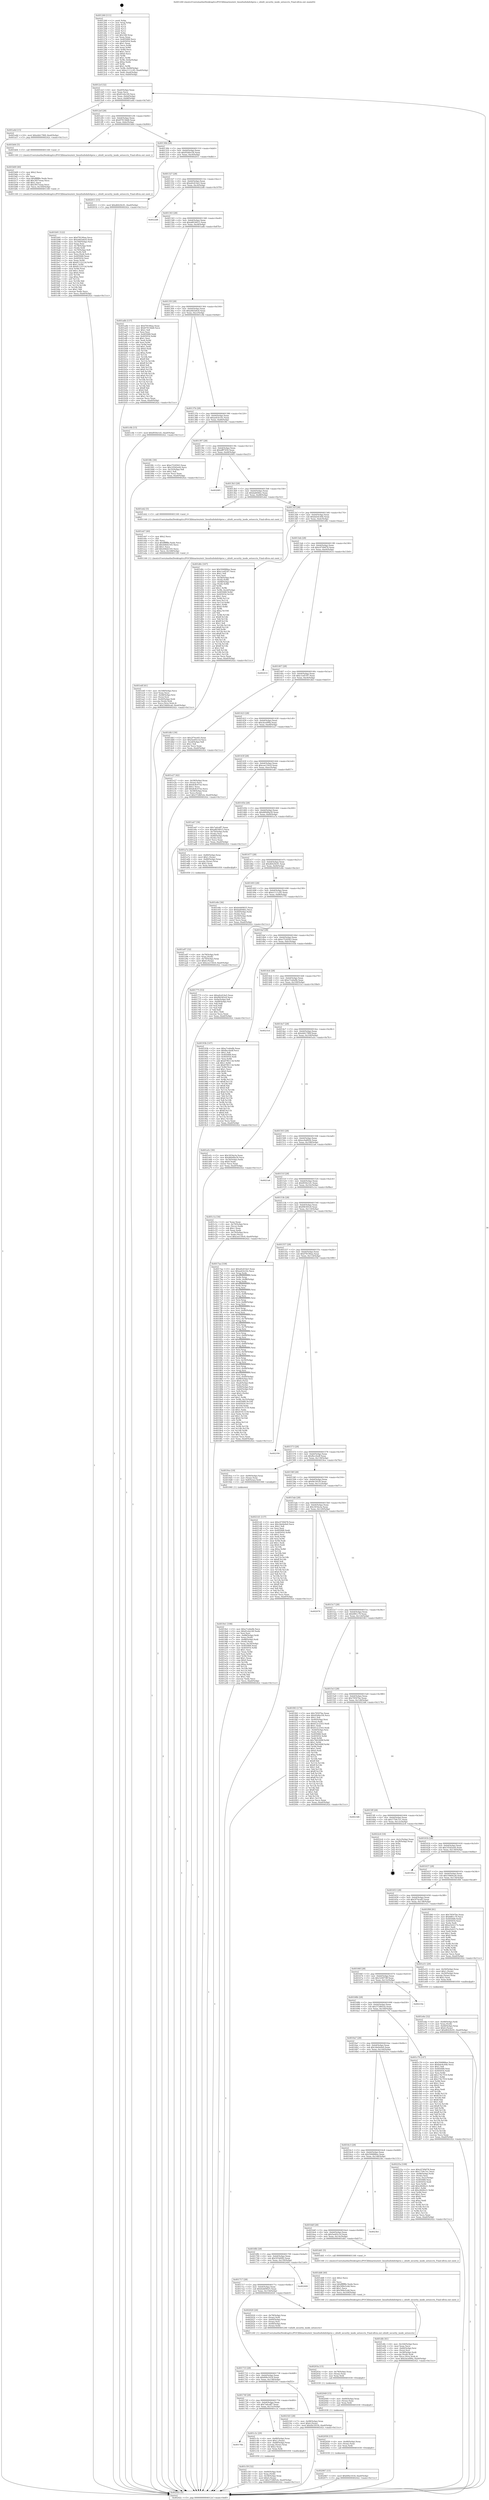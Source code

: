 digraph "0x401260" {
  label = "0x401260 (/mnt/c/Users/mathe/Desktop/tcc/POCII/binaries/extr_linuxfsnfsdnfs4proc.c_nfsd4_security_inode_setsecctx_Final-ollvm.out::main(0))"
  labelloc = "t"
  node[shape=record]

  Entry [label="",width=0.3,height=0.3,shape=circle,fillcolor=black,style=filled]
  "0x4012cf" [label="{
     0x4012cf [32]\l
     | [instrs]\l
     &nbsp;&nbsp;0x4012cf \<+6\>: mov -0xa0(%rbp),%eax\l
     &nbsp;&nbsp;0x4012d5 \<+2\>: mov %eax,%ecx\l
     &nbsp;&nbsp;0x4012d7 \<+6\>: sub $0x81efa149,%ecx\l
     &nbsp;&nbsp;0x4012dd \<+6\>: mov %eax,-0xb4(%rbp)\l
     &nbsp;&nbsp;0x4012e3 \<+6\>: mov %ecx,-0xb8(%rbp)\l
     &nbsp;&nbsp;0x4012e9 \<+6\>: je 0000000000401a4d \<main+0x7ed\>\l
  }"]
  "0x401a4d" [label="{
     0x401a4d [15]\l
     | [instrs]\l
     &nbsp;&nbsp;0x401a4d \<+10\>: movl $0xebb1780f,-0xa0(%rbp)\l
     &nbsp;&nbsp;0x401a57 \<+5\>: jmp 000000000040242c \<main+0x11cc\>\l
  }"]
  "0x4012ef" [label="{
     0x4012ef [28]\l
     | [instrs]\l
     &nbsp;&nbsp;0x4012ef \<+5\>: jmp 00000000004012f4 \<main+0x94\>\l
     &nbsp;&nbsp;0x4012f4 \<+6\>: mov -0xb4(%rbp),%eax\l
     &nbsp;&nbsp;0x4012fa \<+5\>: sub $0x87915bb8,%eax\l
     &nbsp;&nbsp;0x4012ff \<+6\>: mov %eax,-0xbc(%rbp)\l
     &nbsp;&nbsp;0x401305 \<+6\>: je 0000000000401b64 \<main+0x904\>\l
  }"]
  Exit [label="",width=0.3,height=0.3,shape=circle,fillcolor=black,style=filled,peripheries=2]
  "0x401b64" [label="{
     0x401b64 [5]\l
     | [instrs]\l
     &nbsp;&nbsp;0x401b64 \<+5\>: call 0000000000401160 \<next_i\>\l
     | [calls]\l
     &nbsp;&nbsp;0x401160 \{1\} (/mnt/c/Users/mathe/Desktop/tcc/POCII/binaries/extr_linuxfsnfsdnfs4proc.c_nfsd4_security_inode_setsecctx_Final-ollvm.out::next_i)\l
  }"]
  "0x40130b" [label="{
     0x40130b [28]\l
     | [instrs]\l
     &nbsp;&nbsp;0x40130b \<+5\>: jmp 0000000000401310 \<main+0xb0\>\l
     &nbsp;&nbsp;0x401310 \<+6\>: mov -0xb4(%rbp),%eax\l
     &nbsp;&nbsp;0x401316 \<+5\>: sub $0x95d0e1f4,%eax\l
     &nbsp;&nbsp;0x40131b \<+6\>: mov %eax,-0xc0(%rbp)\l
     &nbsp;&nbsp;0x401321 \<+6\>: je 0000000000402011 \<main+0xdb1\>\l
  }"]
  "0x402067" [label="{
     0x402067 [15]\l
     | [instrs]\l
     &nbsp;&nbsp;0x402067 \<+10\>: movl $0x6f4e1618,-0xa0(%rbp)\l
     &nbsp;&nbsp;0x402071 \<+5\>: jmp 000000000040242c \<main+0x11cc\>\l
  }"]
  "0x402011" [label="{
     0x402011 [15]\l
     | [instrs]\l
     &nbsp;&nbsp;0x402011 \<+10\>: movl $0xd6429c91,-0xa0(%rbp)\l
     &nbsp;&nbsp;0x40201b \<+5\>: jmp 000000000040242c \<main+0x11cc\>\l
  }"]
  "0x401327" [label="{
     0x401327 [28]\l
     | [instrs]\l
     &nbsp;&nbsp;0x401327 \<+5\>: jmp 000000000040132c \<main+0xcc\>\l
     &nbsp;&nbsp;0x40132c \<+6\>: mov -0xb4(%rbp),%eax\l
     &nbsp;&nbsp;0x401332 \<+5\>: sub $0xa0cd14a5,%eax\l
     &nbsp;&nbsp;0x401337 \<+6\>: mov %eax,-0xc4(%rbp)\l
     &nbsp;&nbsp;0x40133d \<+6\>: je 00000000004022d8 \<main+0x1078\>\l
  }"]
  "0x402058" [label="{
     0x402058 [15]\l
     | [instrs]\l
     &nbsp;&nbsp;0x402058 \<+4\>: mov -0x48(%rbp),%rax\l
     &nbsp;&nbsp;0x40205c \<+3\>: mov (%rax),%rax\l
     &nbsp;&nbsp;0x40205f \<+3\>: mov %rax,%rdi\l
     &nbsp;&nbsp;0x402062 \<+5\>: call 0000000000401030 \<free@plt\>\l
     | [calls]\l
     &nbsp;&nbsp;0x401030 \{1\} (unknown)\l
  }"]
  "0x4022d8" [label="{
     0x4022d8\l
  }", style=dashed]
  "0x401343" [label="{
     0x401343 [28]\l
     | [instrs]\l
     &nbsp;&nbsp;0x401343 \<+5\>: jmp 0000000000401348 \<main+0xe8\>\l
     &nbsp;&nbsp;0x401348 \<+6\>: mov -0xb4(%rbp),%eax\l
     &nbsp;&nbsp;0x40134e \<+5\>: sub $0xa8034015,%eax\l
     &nbsp;&nbsp;0x401353 \<+6\>: mov %eax,-0xc8(%rbp)\l
     &nbsp;&nbsp;0x401359 \<+6\>: je 0000000000401adb \<main+0x87b\>\l
  }"]
  "0x402049" [label="{
     0x402049 [15]\l
     | [instrs]\l
     &nbsp;&nbsp;0x402049 \<+4\>: mov -0x60(%rbp),%rax\l
     &nbsp;&nbsp;0x40204d \<+3\>: mov (%rax),%rax\l
     &nbsp;&nbsp;0x402050 \<+3\>: mov %rax,%rdi\l
     &nbsp;&nbsp;0x402053 \<+5\>: call 0000000000401030 \<free@plt\>\l
     | [calls]\l
     &nbsp;&nbsp;0x401030 \{1\} (unknown)\l
  }"]
  "0x401adb" [label="{
     0x401adb [137]\l
     | [instrs]\l
     &nbsp;&nbsp;0x401adb \<+5\>: mov $0xf78190aa,%eax\l
     &nbsp;&nbsp;0x401ae0 \<+5\>: mov $0x87915bb8,%ecx\l
     &nbsp;&nbsp;0x401ae5 \<+2\>: mov $0x1,%dl\l
     &nbsp;&nbsp;0x401ae7 \<+2\>: xor %esi,%esi\l
     &nbsp;&nbsp;0x401ae9 \<+7\>: mov 0x405068,%edi\l
     &nbsp;&nbsp;0x401af0 \<+8\>: mov 0x405054,%r8d\l
     &nbsp;&nbsp;0x401af8 \<+3\>: sub $0x1,%esi\l
     &nbsp;&nbsp;0x401afb \<+3\>: mov %edi,%r9d\l
     &nbsp;&nbsp;0x401afe \<+3\>: add %esi,%r9d\l
     &nbsp;&nbsp;0x401b01 \<+4\>: imul %r9d,%edi\l
     &nbsp;&nbsp;0x401b05 \<+3\>: and $0x1,%edi\l
     &nbsp;&nbsp;0x401b08 \<+3\>: cmp $0x0,%edi\l
     &nbsp;&nbsp;0x401b0b \<+4\>: sete %r10b\l
     &nbsp;&nbsp;0x401b0f \<+4\>: cmp $0xa,%r8d\l
     &nbsp;&nbsp;0x401b13 \<+4\>: setl %r11b\l
     &nbsp;&nbsp;0x401b17 \<+3\>: mov %r10b,%bl\l
     &nbsp;&nbsp;0x401b1a \<+3\>: xor $0xff,%bl\l
     &nbsp;&nbsp;0x401b1d \<+3\>: mov %r11b,%r14b\l
     &nbsp;&nbsp;0x401b20 \<+4\>: xor $0xff,%r14b\l
     &nbsp;&nbsp;0x401b24 \<+3\>: xor $0x0,%dl\l
     &nbsp;&nbsp;0x401b27 \<+3\>: mov %bl,%r15b\l
     &nbsp;&nbsp;0x401b2a \<+4\>: and $0x0,%r15b\l
     &nbsp;&nbsp;0x401b2e \<+3\>: and %dl,%r10b\l
     &nbsp;&nbsp;0x401b31 \<+3\>: mov %r14b,%r12b\l
     &nbsp;&nbsp;0x401b34 \<+4\>: and $0x0,%r12b\l
     &nbsp;&nbsp;0x401b38 \<+3\>: and %dl,%r11b\l
     &nbsp;&nbsp;0x401b3b \<+3\>: or %r10b,%r15b\l
     &nbsp;&nbsp;0x401b3e \<+3\>: or %r11b,%r12b\l
     &nbsp;&nbsp;0x401b41 \<+3\>: xor %r12b,%r15b\l
     &nbsp;&nbsp;0x401b44 \<+3\>: or %r14b,%bl\l
     &nbsp;&nbsp;0x401b47 \<+3\>: xor $0xff,%bl\l
     &nbsp;&nbsp;0x401b4a \<+3\>: or $0x0,%dl\l
     &nbsp;&nbsp;0x401b4d \<+2\>: and %dl,%bl\l
     &nbsp;&nbsp;0x401b4f \<+3\>: or %bl,%r15b\l
     &nbsp;&nbsp;0x401b52 \<+4\>: test $0x1,%r15b\l
     &nbsp;&nbsp;0x401b56 \<+3\>: cmovne %ecx,%eax\l
     &nbsp;&nbsp;0x401b59 \<+6\>: mov %eax,-0xa0(%rbp)\l
     &nbsp;&nbsp;0x401b5f \<+5\>: jmp 000000000040242c \<main+0x11cc\>\l
  }"]
  "0x40135f" [label="{
     0x40135f [28]\l
     | [instrs]\l
     &nbsp;&nbsp;0x40135f \<+5\>: jmp 0000000000401364 \<main+0x104\>\l
     &nbsp;&nbsp;0x401364 \<+6\>: mov -0xb4(%rbp),%eax\l
     &nbsp;&nbsp;0x40136a \<+5\>: sub $0xa9d3a6c6,%eax\l
     &nbsp;&nbsp;0x40136f \<+6\>: mov %eax,-0xcc(%rbp)\l
     &nbsp;&nbsp;0x401375 \<+6\>: je 0000000000401c0b \<main+0x9ab\>\l
  }"]
  "0x40203a" [label="{
     0x40203a [15]\l
     | [instrs]\l
     &nbsp;&nbsp;0x40203a \<+4\>: mov -0x78(%rbp),%rax\l
     &nbsp;&nbsp;0x40203e \<+3\>: mov (%rax),%rax\l
     &nbsp;&nbsp;0x402041 \<+3\>: mov %rax,%rdi\l
     &nbsp;&nbsp;0x402044 \<+5\>: call 0000000000401030 \<free@plt\>\l
     | [calls]\l
     &nbsp;&nbsp;0x401030 \{1\} (unknown)\l
  }"]
  "0x401c0b" [label="{
     0x401c0b [15]\l
     | [instrs]\l
     &nbsp;&nbsp;0x401c0b \<+10\>: movl $0xf050e1d1,-0xa0(%rbp)\l
     &nbsp;&nbsp;0x401c15 \<+5\>: jmp 000000000040242c \<main+0x11cc\>\l
  }"]
  "0x40137b" [label="{
     0x40137b [28]\l
     | [instrs]\l
     &nbsp;&nbsp;0x40137b \<+5\>: jmp 0000000000401380 \<main+0x120\>\l
     &nbsp;&nbsp;0x401380 \<+6\>: mov -0xb4(%rbp),%eax\l
     &nbsp;&nbsp;0x401386 \<+5\>: sub $0xae63e10c,%eax\l
     &nbsp;&nbsp;0x40138b \<+6\>: mov %eax,-0xd0(%rbp)\l
     &nbsp;&nbsp;0x401391 \<+6\>: je 00000000004018fc \<main+0x69c\>\l
  }"]
  "0x401edf" [label="{
     0x401edf [41]\l
     | [instrs]\l
     &nbsp;&nbsp;0x401edf \<+6\>: mov -0x168(%rbp),%ecx\l
     &nbsp;&nbsp;0x401ee5 \<+3\>: imul %eax,%ecx\l
     &nbsp;&nbsp;0x401ee8 \<+4\>: mov -0x48(%rbp),%rsi\l
     &nbsp;&nbsp;0x401eec \<+3\>: mov (%rsi),%rsi\l
     &nbsp;&nbsp;0x401eef \<+4\>: mov -0x40(%rbp),%rdi\l
     &nbsp;&nbsp;0x401ef3 \<+3\>: movslq (%rdi),%rdi\l
     &nbsp;&nbsp;0x401ef6 \<+3\>: mov %ecx,(%rsi,%rdi,4)\l
     &nbsp;&nbsp;0x401ef9 \<+10\>: movl $0x19d64ca6,-0xa0(%rbp)\l
     &nbsp;&nbsp;0x401f03 \<+5\>: jmp 000000000040242c \<main+0x11cc\>\l
  }"]
  "0x4018fc" [label="{
     0x4018fc [30]\l
     | [instrs]\l
     &nbsp;&nbsp;0x4018fc \<+5\>: mov $0xe7520563,%eax\l
     &nbsp;&nbsp;0x401901 \<+5\>: mov $0x193d2e44,%ecx\l
     &nbsp;&nbsp;0x401906 \<+3\>: mov -0x35(%rbp),%dl\l
     &nbsp;&nbsp;0x401909 \<+3\>: test $0x1,%dl\l
     &nbsp;&nbsp;0x40190c \<+3\>: cmovne %ecx,%eax\l
     &nbsp;&nbsp;0x40190f \<+6\>: mov %eax,-0xa0(%rbp)\l
     &nbsp;&nbsp;0x401915 \<+5\>: jmp 000000000040242c \<main+0x11cc\>\l
  }"]
  "0x401397" [label="{
     0x401397 [28]\l
     | [instrs]\l
     &nbsp;&nbsp;0x401397 \<+5\>: jmp 000000000040139c \<main+0x13c\>\l
     &nbsp;&nbsp;0x40139c \<+6\>: mov -0xb4(%rbp),%eax\l
     &nbsp;&nbsp;0x4013a2 \<+5\>: sub $0xafff7450,%eax\l
     &nbsp;&nbsp;0x4013a7 \<+6\>: mov %eax,-0xd4(%rbp)\l
     &nbsp;&nbsp;0x4013ad \<+6\>: je 0000000000402085 \<main+0xe25\>\l
  }"]
  "0x401eb7" [label="{
     0x401eb7 [40]\l
     | [instrs]\l
     &nbsp;&nbsp;0x401eb7 \<+5\>: mov $0x2,%ecx\l
     &nbsp;&nbsp;0x401ebc \<+1\>: cltd\l
     &nbsp;&nbsp;0x401ebd \<+2\>: idiv %ecx\l
     &nbsp;&nbsp;0x401ebf \<+6\>: imul $0xfffffffe,%edx,%ecx\l
     &nbsp;&nbsp;0x401ec5 \<+6\>: sub $0x446d2165,%ecx\l
     &nbsp;&nbsp;0x401ecb \<+3\>: add $0x1,%ecx\l
     &nbsp;&nbsp;0x401ece \<+6\>: add $0x446d2165,%ecx\l
     &nbsp;&nbsp;0x401ed4 \<+6\>: mov %ecx,-0x168(%rbp)\l
     &nbsp;&nbsp;0x401eda \<+5\>: call 0000000000401160 \<next_i\>\l
     | [calls]\l
     &nbsp;&nbsp;0x401160 \{1\} (/mnt/c/Users/mathe/Desktop/tcc/POCII/binaries/extr_linuxfsnfsdnfs4proc.c_nfsd4_security_inode_setsecctx_Final-ollvm.out::next_i)\l
  }"]
  "0x402085" [label="{
     0x402085\l
  }", style=dashed]
  "0x4013b3" [label="{
     0x4013b3 [28]\l
     | [instrs]\l
     &nbsp;&nbsp;0x4013b3 \<+5\>: jmp 00000000004013b8 \<main+0x158\>\l
     &nbsp;&nbsp;0x4013b8 \<+6\>: mov -0xb4(%rbp),%eax\l
     &nbsp;&nbsp;0x4013be \<+5\>: sub $0xba604fec,%eax\l
     &nbsp;&nbsp;0x4013c3 \<+6\>: mov %eax,-0xd8(%rbp)\l
     &nbsp;&nbsp;0x4013c9 \<+6\>: je 0000000000401eb2 \<main+0xc52\>\l
  }"]
  "0x401e6e" [label="{
     0x401e6e [32]\l
     | [instrs]\l
     &nbsp;&nbsp;0x401e6e \<+4\>: mov -0x48(%rbp),%rdi\l
     &nbsp;&nbsp;0x401e72 \<+3\>: mov %rax,(%rdi)\l
     &nbsp;&nbsp;0x401e75 \<+4\>: mov -0x40(%rbp),%rax\l
     &nbsp;&nbsp;0x401e79 \<+6\>: movl $0x0,(%rax)\l
     &nbsp;&nbsp;0x401e7f \<+10\>: movl $0xd6429c91,-0xa0(%rbp)\l
     &nbsp;&nbsp;0x401e89 \<+5\>: jmp 000000000040242c \<main+0x11cc\>\l
  }"]
  "0x401eb2" [label="{
     0x401eb2 [5]\l
     | [instrs]\l
     &nbsp;&nbsp;0x401eb2 \<+5\>: call 0000000000401160 \<next_i\>\l
     | [calls]\l
     &nbsp;&nbsp;0x401160 \{1\} (/mnt/c/Users/mathe/Desktop/tcc/POCII/binaries/extr_linuxfsnfsdnfs4proc.c_nfsd4_security_inode_setsecctx_Final-ollvm.out::next_i)\l
  }"]
  "0x4013cf" [label="{
     0x4013cf [28]\l
     | [instrs]\l
     &nbsp;&nbsp;0x4013cf \<+5\>: jmp 00000000004013d4 \<main+0x174\>\l
     &nbsp;&nbsp;0x4013d4 \<+6\>: mov -0xb4(%rbp),%eax\l
     &nbsp;&nbsp;0x4013da \<+5\>: sub $0xbdc6c44b,%eax\l
     &nbsp;&nbsp;0x4013df \<+6\>: mov %eax,-0xdc(%rbp)\l
     &nbsp;&nbsp;0x4013e5 \<+6\>: je 0000000000401d0c \<main+0xaac\>\l
  }"]
  "0x401dfe" [label="{
     0x401dfe [41]\l
     | [instrs]\l
     &nbsp;&nbsp;0x401dfe \<+6\>: mov -0x164(%rbp),%ecx\l
     &nbsp;&nbsp;0x401e04 \<+3\>: imul %eax,%ecx\l
     &nbsp;&nbsp;0x401e07 \<+4\>: mov -0x60(%rbp),%rsi\l
     &nbsp;&nbsp;0x401e0b \<+3\>: mov (%rsi),%rsi\l
     &nbsp;&nbsp;0x401e0e \<+4\>: mov -0x58(%rbp),%rdi\l
     &nbsp;&nbsp;0x401e12 \<+3\>: movslq (%rdi),%rdi\l
     &nbsp;&nbsp;0x401e15 \<+3\>: mov %ecx,(%rsi,%rdi,4)\l
     &nbsp;&nbsp;0x401e18 \<+10\>: movl $0xcbce0f9a,-0xa0(%rbp)\l
     &nbsp;&nbsp;0x401e22 \<+5\>: jmp 000000000040242c \<main+0x11cc\>\l
  }"]
  "0x401d0c" [label="{
     0x401d0c [167]\l
     | [instrs]\l
     &nbsp;&nbsp;0x401d0c \<+5\>: mov $0x594888ee,%eax\l
     &nbsp;&nbsp;0x401d11 \<+5\>: mov $0xc1ed53f7,%ecx\l
     &nbsp;&nbsp;0x401d16 \<+2\>: mov $0x1,%dl\l
     &nbsp;&nbsp;0x401d18 \<+2\>: xor %esi,%esi\l
     &nbsp;&nbsp;0x401d1a \<+4\>: mov -0x58(%rbp),%rdi\l
     &nbsp;&nbsp;0x401d1e \<+3\>: mov (%rdi),%r8d\l
     &nbsp;&nbsp;0x401d21 \<+4\>: mov -0x68(%rbp),%rdi\l
     &nbsp;&nbsp;0x401d25 \<+3\>: cmp (%rdi),%r8d\l
     &nbsp;&nbsp;0x401d28 \<+4\>: setl %r9b\l
     &nbsp;&nbsp;0x401d2c \<+4\>: and $0x1,%r9b\l
     &nbsp;&nbsp;0x401d30 \<+4\>: mov %r9b,-0x2d(%rbp)\l
     &nbsp;&nbsp;0x401d34 \<+8\>: mov 0x405068,%r8d\l
     &nbsp;&nbsp;0x401d3c \<+8\>: mov 0x405054,%r10d\l
     &nbsp;&nbsp;0x401d44 \<+3\>: sub $0x1,%esi\l
     &nbsp;&nbsp;0x401d47 \<+3\>: mov %r8d,%r11d\l
     &nbsp;&nbsp;0x401d4a \<+3\>: add %esi,%r11d\l
     &nbsp;&nbsp;0x401d4d \<+4\>: imul %r11d,%r8d\l
     &nbsp;&nbsp;0x401d51 \<+4\>: and $0x1,%r8d\l
     &nbsp;&nbsp;0x401d55 \<+4\>: cmp $0x0,%r8d\l
     &nbsp;&nbsp;0x401d59 \<+4\>: sete %r9b\l
     &nbsp;&nbsp;0x401d5d \<+4\>: cmp $0xa,%r10d\l
     &nbsp;&nbsp;0x401d61 \<+3\>: setl %bl\l
     &nbsp;&nbsp;0x401d64 \<+3\>: mov %r9b,%r14b\l
     &nbsp;&nbsp;0x401d67 \<+4\>: xor $0xff,%r14b\l
     &nbsp;&nbsp;0x401d6b \<+3\>: mov %bl,%r15b\l
     &nbsp;&nbsp;0x401d6e \<+4\>: xor $0xff,%r15b\l
     &nbsp;&nbsp;0x401d72 \<+3\>: xor $0x1,%dl\l
     &nbsp;&nbsp;0x401d75 \<+3\>: mov %r14b,%r12b\l
     &nbsp;&nbsp;0x401d78 \<+4\>: and $0xff,%r12b\l
     &nbsp;&nbsp;0x401d7c \<+3\>: and %dl,%r9b\l
     &nbsp;&nbsp;0x401d7f \<+3\>: mov %r15b,%r13b\l
     &nbsp;&nbsp;0x401d82 \<+4\>: and $0xff,%r13b\l
     &nbsp;&nbsp;0x401d86 \<+2\>: and %dl,%bl\l
     &nbsp;&nbsp;0x401d88 \<+3\>: or %r9b,%r12b\l
     &nbsp;&nbsp;0x401d8b \<+3\>: or %bl,%r13b\l
     &nbsp;&nbsp;0x401d8e \<+3\>: xor %r13b,%r12b\l
     &nbsp;&nbsp;0x401d91 \<+3\>: or %r15b,%r14b\l
     &nbsp;&nbsp;0x401d94 \<+4\>: xor $0xff,%r14b\l
     &nbsp;&nbsp;0x401d98 \<+3\>: or $0x1,%dl\l
     &nbsp;&nbsp;0x401d9b \<+3\>: and %dl,%r14b\l
     &nbsp;&nbsp;0x401d9e \<+3\>: or %r14b,%r12b\l
     &nbsp;&nbsp;0x401da1 \<+4\>: test $0x1,%r12b\l
     &nbsp;&nbsp;0x401da5 \<+3\>: cmovne %ecx,%eax\l
     &nbsp;&nbsp;0x401da8 \<+6\>: mov %eax,-0xa0(%rbp)\l
     &nbsp;&nbsp;0x401dae \<+5\>: jmp 000000000040242c \<main+0x11cc\>\l
  }"]
  "0x4013eb" [label="{
     0x4013eb [28]\l
     | [instrs]\l
     &nbsp;&nbsp;0x4013eb \<+5\>: jmp 00000000004013f0 \<main+0x190\>\l
     &nbsp;&nbsp;0x4013f0 \<+6\>: mov -0xb4(%rbp),%eax\l
     &nbsp;&nbsp;0x4013f6 \<+5\>: sub $0xc0749d78,%eax\l
     &nbsp;&nbsp;0x4013fb \<+6\>: mov %eax,-0xe0(%rbp)\l
     &nbsp;&nbsp;0x401401 \<+6\>: je 0000000000402414 \<main+0x11b4\>\l
  }"]
  "0x401dd6" [label="{
     0x401dd6 [40]\l
     | [instrs]\l
     &nbsp;&nbsp;0x401dd6 \<+5\>: mov $0x2,%ecx\l
     &nbsp;&nbsp;0x401ddb \<+1\>: cltd\l
     &nbsp;&nbsp;0x401ddc \<+2\>: idiv %ecx\l
     &nbsp;&nbsp;0x401dde \<+6\>: imul $0xfffffffe,%edx,%ecx\l
     &nbsp;&nbsp;0x401de4 \<+6\>: add $0x589e5cdd,%ecx\l
     &nbsp;&nbsp;0x401dea \<+3\>: add $0x1,%ecx\l
     &nbsp;&nbsp;0x401ded \<+6\>: sub $0x589e5cdd,%ecx\l
     &nbsp;&nbsp;0x401df3 \<+6\>: mov %ecx,-0x164(%rbp)\l
     &nbsp;&nbsp;0x401df9 \<+5\>: call 0000000000401160 \<next_i\>\l
     | [calls]\l
     &nbsp;&nbsp;0x401160 \{1\} (/mnt/c/Users/mathe/Desktop/tcc/POCII/binaries/extr_linuxfsnfsdnfs4proc.c_nfsd4_security_inode_setsecctx_Final-ollvm.out::next_i)\l
  }"]
  "0x402414" [label="{
     0x402414\l
  }", style=dashed]
  "0x401407" [label="{
     0x401407 [28]\l
     | [instrs]\l
     &nbsp;&nbsp;0x401407 \<+5\>: jmp 000000000040140c \<main+0x1ac\>\l
     &nbsp;&nbsp;0x40140c \<+6\>: mov -0xb4(%rbp),%eax\l
     &nbsp;&nbsp;0x401412 \<+5\>: sub $0xc1ed53f7,%eax\l
     &nbsp;&nbsp;0x401417 \<+6\>: mov %eax,-0xe4(%rbp)\l
     &nbsp;&nbsp;0x40141d \<+6\>: je 0000000000401db3 \<main+0xb53\>\l
  }"]
  "0x401c59" [label="{
     0x401c59 [32]\l
     | [instrs]\l
     &nbsp;&nbsp;0x401c59 \<+4\>: mov -0x60(%rbp),%rdi\l
     &nbsp;&nbsp;0x401c5d \<+3\>: mov %rax,(%rdi)\l
     &nbsp;&nbsp;0x401c60 \<+4\>: mov -0x58(%rbp),%rax\l
     &nbsp;&nbsp;0x401c64 \<+6\>: movl $0x0,(%rax)\l
     &nbsp;&nbsp;0x401c6a \<+10\>: movl $0x372865cb,-0xa0(%rbp)\l
     &nbsp;&nbsp;0x401c74 \<+5\>: jmp 000000000040242c \<main+0x11cc\>\l
  }"]
  "0x401db3" [label="{
     0x401db3 [30]\l
     | [instrs]\l
     &nbsp;&nbsp;0x401db3 \<+5\>: mov $0x2f74ce83,%eax\l
     &nbsp;&nbsp;0x401db8 \<+5\>: mov $0x5ee83c1d,%ecx\l
     &nbsp;&nbsp;0x401dbd \<+3\>: mov -0x2d(%rbp),%dl\l
     &nbsp;&nbsp;0x401dc0 \<+3\>: test $0x1,%dl\l
     &nbsp;&nbsp;0x401dc3 \<+3\>: cmovne %ecx,%eax\l
     &nbsp;&nbsp;0x401dc6 \<+6\>: mov %eax,-0xa0(%rbp)\l
     &nbsp;&nbsp;0x401dcc \<+5\>: jmp 000000000040242c \<main+0x11cc\>\l
  }"]
  "0x401423" [label="{
     0x401423 [28]\l
     | [instrs]\l
     &nbsp;&nbsp;0x401423 \<+5\>: jmp 0000000000401428 \<main+0x1c8\>\l
     &nbsp;&nbsp;0x401428 \<+6\>: mov -0xb4(%rbp),%eax\l
     &nbsp;&nbsp;0x40142e \<+5\>: sub $0xcbce0f9a,%eax\l
     &nbsp;&nbsp;0x401433 \<+6\>: mov %eax,-0xe8(%rbp)\l
     &nbsp;&nbsp;0x401439 \<+6\>: je 0000000000401e27 \<main+0xbc7\>\l
  }"]
  "0x40176b" [label="{
     0x40176b\l
  }", style=dashed]
  "0x401e27" [label="{
     0x401e27 [42]\l
     | [instrs]\l
     &nbsp;&nbsp;0x401e27 \<+4\>: mov -0x58(%rbp),%rax\l
     &nbsp;&nbsp;0x401e2b \<+2\>: mov (%rax),%ecx\l
     &nbsp;&nbsp;0x401e2d \<+6\>: sub $0x8c8c07ee,%ecx\l
     &nbsp;&nbsp;0x401e33 \<+3\>: add $0x1,%ecx\l
     &nbsp;&nbsp;0x401e36 \<+6\>: add $0x8c8c07ee,%ecx\l
     &nbsp;&nbsp;0x401e3c \<+4\>: mov -0x58(%rbp),%rax\l
     &nbsp;&nbsp;0x401e40 \<+2\>: mov %ecx,(%rax)\l
     &nbsp;&nbsp;0x401e42 \<+10\>: movl $0x372865cb,-0xa0(%rbp)\l
     &nbsp;&nbsp;0x401e4c \<+5\>: jmp 000000000040242c \<main+0x11cc\>\l
  }"]
  "0x40143f" [label="{
     0x40143f [28]\l
     | [instrs]\l
     &nbsp;&nbsp;0x40143f \<+5\>: jmp 0000000000401444 \<main+0x1e4\>\l
     &nbsp;&nbsp;0x401444 \<+6\>: mov -0xb4(%rbp),%eax\l
     &nbsp;&nbsp;0x40144a \<+5\>: sub $0xcee150c9,%eax\l
     &nbsp;&nbsp;0x40144f \<+6\>: mov %eax,-0xec(%rbp)\l
     &nbsp;&nbsp;0x401455 \<+6\>: je 0000000000401ab7 \<main+0x857\>\l
  }"]
  "0x401c3c" [label="{
     0x401c3c [29]\l
     | [instrs]\l
     &nbsp;&nbsp;0x401c3c \<+4\>: mov -0x68(%rbp),%rax\l
     &nbsp;&nbsp;0x401c40 \<+6\>: movl $0x1,(%rax)\l
     &nbsp;&nbsp;0x401c46 \<+4\>: mov -0x68(%rbp),%rax\l
     &nbsp;&nbsp;0x401c4a \<+3\>: movslq (%rax),%rax\l
     &nbsp;&nbsp;0x401c4d \<+4\>: shl $0x2,%rax\l
     &nbsp;&nbsp;0x401c51 \<+3\>: mov %rax,%rdi\l
     &nbsp;&nbsp;0x401c54 \<+5\>: call 0000000000401050 \<malloc@plt\>\l
     | [calls]\l
     &nbsp;&nbsp;0x401050 \{1\} (unknown)\l
  }"]
  "0x401ab7" [label="{
     0x401ab7 [36]\l
     | [instrs]\l
     &nbsp;&nbsp;0x401ab7 \<+5\>: mov $0x7adcaff7,%eax\l
     &nbsp;&nbsp;0x401abc \<+5\>: mov $0xa8034015,%ecx\l
     &nbsp;&nbsp;0x401ac1 \<+4\>: mov -0x70(%rbp),%rdx\l
     &nbsp;&nbsp;0x401ac5 \<+2\>: mov (%rdx),%esi\l
     &nbsp;&nbsp;0x401ac7 \<+4\>: mov -0x80(%rbp),%rdx\l
     &nbsp;&nbsp;0x401acb \<+2\>: cmp (%rdx),%esi\l
     &nbsp;&nbsp;0x401acd \<+3\>: cmovl %ecx,%eax\l
     &nbsp;&nbsp;0x401ad0 \<+6\>: mov %eax,-0xa0(%rbp)\l
     &nbsp;&nbsp;0x401ad6 \<+5\>: jmp 000000000040242c \<main+0x11cc\>\l
  }"]
  "0x40145b" [label="{
     0x40145b [28]\l
     | [instrs]\l
     &nbsp;&nbsp;0x40145b \<+5\>: jmp 0000000000401460 \<main+0x200\>\l
     &nbsp;&nbsp;0x401460 \<+6\>: mov -0xb4(%rbp),%eax\l
     &nbsp;&nbsp;0x401466 \<+5\>: sub $0xd60d9a39,%eax\l
     &nbsp;&nbsp;0x40146b \<+6\>: mov %eax,-0xf0(%rbp)\l
     &nbsp;&nbsp;0x401471 \<+6\>: je 0000000000401a7a \<main+0x81a\>\l
  }"]
  "0x40174f" [label="{
     0x40174f [28]\l
     | [instrs]\l
     &nbsp;&nbsp;0x40174f \<+5\>: jmp 0000000000401754 \<main+0x4f4\>\l
     &nbsp;&nbsp;0x401754 \<+6\>: mov -0xb4(%rbp),%eax\l
     &nbsp;&nbsp;0x40175a \<+5\>: sub $0x7adcaff7,%eax\l
     &nbsp;&nbsp;0x40175f \<+6\>: mov %eax,-0x15c(%rbp)\l
     &nbsp;&nbsp;0x401765 \<+6\>: je 0000000000401c3c \<main+0x9dc\>\l
  }"]
  "0x401a7a" [label="{
     0x401a7a [29]\l
     | [instrs]\l
     &nbsp;&nbsp;0x401a7a \<+4\>: mov -0x80(%rbp),%rax\l
     &nbsp;&nbsp;0x401a7e \<+6\>: movl $0x1,(%rax)\l
     &nbsp;&nbsp;0x401a84 \<+4\>: mov -0x80(%rbp),%rax\l
     &nbsp;&nbsp;0x401a88 \<+3\>: movslq (%rax),%rax\l
     &nbsp;&nbsp;0x401a8b \<+4\>: shl $0x2,%rax\l
     &nbsp;&nbsp;0x401a8f \<+3\>: mov %rax,%rdi\l
     &nbsp;&nbsp;0x401a92 \<+5\>: call 0000000000401050 \<malloc@plt\>\l
     | [calls]\l
     &nbsp;&nbsp;0x401050 \{1\} (unknown)\l
  }"]
  "0x401477" [label="{
     0x401477 [28]\l
     | [instrs]\l
     &nbsp;&nbsp;0x401477 \<+5\>: jmp 000000000040147c \<main+0x21c\>\l
     &nbsp;&nbsp;0x40147c \<+6\>: mov -0xb4(%rbp),%eax\l
     &nbsp;&nbsp;0x401482 \<+5\>: sub $0xd6429c91,%eax\l
     &nbsp;&nbsp;0x401487 \<+6\>: mov %eax,-0xf4(%rbp)\l
     &nbsp;&nbsp;0x40148d \<+6\>: je 0000000000401e8e \<main+0xc2e\>\l
  }"]
  "0x4021b5" [label="{
     0x4021b5 [28]\l
     | [instrs]\l
     &nbsp;&nbsp;0x4021b5 \<+7\>: mov -0x98(%rbp),%rax\l
     &nbsp;&nbsp;0x4021bc \<+6\>: movl $0x0,(%rax)\l
     &nbsp;&nbsp;0x4021c2 \<+10\>: movl $0xfdc591f4,-0xa0(%rbp)\l
     &nbsp;&nbsp;0x4021cc \<+5\>: jmp 000000000040242c \<main+0x11cc\>\l
  }"]
  "0x401e8e" [label="{
     0x401e8e [36]\l
     | [instrs]\l
     &nbsp;&nbsp;0x401e8e \<+5\>: mov $0x6eb69025,%eax\l
     &nbsp;&nbsp;0x401e93 \<+5\>: mov $0xba604fec,%ecx\l
     &nbsp;&nbsp;0x401e98 \<+4\>: mov -0x40(%rbp),%rdx\l
     &nbsp;&nbsp;0x401e9c \<+2\>: mov (%rdx),%esi\l
     &nbsp;&nbsp;0x401e9e \<+4\>: mov -0x50(%rbp),%rdx\l
     &nbsp;&nbsp;0x401ea2 \<+2\>: cmp (%rdx),%esi\l
     &nbsp;&nbsp;0x401ea4 \<+3\>: cmovl %ecx,%eax\l
     &nbsp;&nbsp;0x401ea7 \<+6\>: mov %eax,-0xa0(%rbp)\l
     &nbsp;&nbsp;0x401ead \<+5\>: jmp 000000000040242c \<main+0x11cc\>\l
  }"]
  "0x401493" [label="{
     0x401493 [28]\l
     | [instrs]\l
     &nbsp;&nbsp;0x401493 \<+5\>: jmp 0000000000401498 \<main+0x238\>\l
     &nbsp;&nbsp;0x401498 \<+6\>: mov -0xb4(%rbp),%eax\l
     &nbsp;&nbsp;0x40149e \<+5\>: sub $0xe1111c95,%eax\l
     &nbsp;&nbsp;0x4014a3 \<+6\>: mov %eax,-0xf8(%rbp)\l
     &nbsp;&nbsp;0x4014a9 \<+6\>: je 0000000000401775 \<main+0x515\>\l
  }"]
  "0x401733" [label="{
     0x401733 [28]\l
     | [instrs]\l
     &nbsp;&nbsp;0x401733 \<+5\>: jmp 0000000000401738 \<main+0x4d8\>\l
     &nbsp;&nbsp;0x401738 \<+6\>: mov -0xb4(%rbp),%eax\l
     &nbsp;&nbsp;0x40173e \<+5\>: sub $0x6f4e1618,%eax\l
     &nbsp;&nbsp;0x401743 \<+6\>: mov %eax,-0x158(%rbp)\l
     &nbsp;&nbsp;0x401749 \<+6\>: je 00000000004021b5 \<main+0xf55\>\l
  }"]
  "0x401775" [label="{
     0x401775 [53]\l
     | [instrs]\l
     &nbsp;&nbsp;0x401775 \<+5\>: mov $0xa0cd14a5,%eax\l
     &nbsp;&nbsp;0x40177a \<+5\>: mov $0xf06365c8,%ecx\l
     &nbsp;&nbsp;0x40177f \<+6\>: mov -0x9a(%rbp),%dl\l
     &nbsp;&nbsp;0x401785 \<+7\>: mov -0x99(%rbp),%sil\l
     &nbsp;&nbsp;0x40178c \<+3\>: mov %dl,%dil\l
     &nbsp;&nbsp;0x40178f \<+3\>: and %sil,%dil\l
     &nbsp;&nbsp;0x401792 \<+3\>: xor %sil,%dl\l
     &nbsp;&nbsp;0x401795 \<+3\>: or %dl,%dil\l
     &nbsp;&nbsp;0x401798 \<+4\>: test $0x1,%dil\l
     &nbsp;&nbsp;0x40179c \<+3\>: cmovne %ecx,%eax\l
     &nbsp;&nbsp;0x40179f \<+6\>: mov %eax,-0xa0(%rbp)\l
     &nbsp;&nbsp;0x4017a5 \<+5\>: jmp 000000000040242c \<main+0x11cc\>\l
  }"]
  "0x4014af" [label="{
     0x4014af [28]\l
     | [instrs]\l
     &nbsp;&nbsp;0x4014af \<+5\>: jmp 00000000004014b4 \<main+0x254\>\l
     &nbsp;&nbsp;0x4014b4 \<+6\>: mov -0xb4(%rbp),%eax\l
     &nbsp;&nbsp;0x4014ba \<+5\>: sub $0xe7520563,%eax\l
     &nbsp;&nbsp;0x4014bf \<+6\>: mov %eax,-0xfc(%rbp)\l
     &nbsp;&nbsp;0x4014c5 \<+6\>: je 000000000040193b \<main+0x6db\>\l
  }"]
  "0x40242c" [label="{
     0x40242c [5]\l
     | [instrs]\l
     &nbsp;&nbsp;0x40242c \<+5\>: jmp 00000000004012cf \<main+0x6f\>\l
  }"]
  "0x401260" [label="{
     0x401260 [111]\l
     | [instrs]\l
     &nbsp;&nbsp;0x401260 \<+1\>: push %rbp\l
     &nbsp;&nbsp;0x401261 \<+3\>: mov %rsp,%rbp\l
     &nbsp;&nbsp;0x401264 \<+2\>: push %r15\l
     &nbsp;&nbsp;0x401266 \<+2\>: push %r14\l
     &nbsp;&nbsp;0x401268 \<+2\>: push %r13\l
     &nbsp;&nbsp;0x40126a \<+2\>: push %r12\l
     &nbsp;&nbsp;0x40126c \<+1\>: push %rbx\l
     &nbsp;&nbsp;0x40126d \<+7\>: sub $0x168,%rsp\l
     &nbsp;&nbsp;0x401274 \<+2\>: xor %eax,%eax\l
     &nbsp;&nbsp;0x401276 \<+7\>: mov 0x405068,%ecx\l
     &nbsp;&nbsp;0x40127d \<+7\>: mov 0x405054,%edx\l
     &nbsp;&nbsp;0x401284 \<+3\>: sub $0x1,%eax\l
     &nbsp;&nbsp;0x401287 \<+3\>: mov %ecx,%r8d\l
     &nbsp;&nbsp;0x40128a \<+3\>: add %eax,%r8d\l
     &nbsp;&nbsp;0x40128d \<+4\>: imul %r8d,%ecx\l
     &nbsp;&nbsp;0x401291 \<+3\>: and $0x1,%ecx\l
     &nbsp;&nbsp;0x401294 \<+3\>: cmp $0x0,%ecx\l
     &nbsp;&nbsp;0x401297 \<+4\>: sete %r9b\l
     &nbsp;&nbsp;0x40129b \<+4\>: and $0x1,%r9b\l
     &nbsp;&nbsp;0x40129f \<+7\>: mov %r9b,-0x9a(%rbp)\l
     &nbsp;&nbsp;0x4012a6 \<+3\>: cmp $0xa,%edx\l
     &nbsp;&nbsp;0x4012a9 \<+4\>: setl %r9b\l
     &nbsp;&nbsp;0x4012ad \<+4\>: and $0x1,%r9b\l
     &nbsp;&nbsp;0x4012b1 \<+7\>: mov %r9b,-0x99(%rbp)\l
     &nbsp;&nbsp;0x4012b8 \<+10\>: movl $0xe1111c95,-0xa0(%rbp)\l
     &nbsp;&nbsp;0x4012c2 \<+6\>: mov %edi,-0xa4(%rbp)\l
     &nbsp;&nbsp;0x4012c8 \<+7\>: mov %rsi,-0xb0(%rbp)\l
  }"]
  "0x402020" [label="{
     0x402020 [26]\l
     | [instrs]\l
     &nbsp;&nbsp;0x402020 \<+4\>: mov -0x78(%rbp),%rax\l
     &nbsp;&nbsp;0x402024 \<+3\>: mov (%rax),%rdi\l
     &nbsp;&nbsp;0x402027 \<+4\>: mov -0x60(%rbp),%rax\l
     &nbsp;&nbsp;0x40202b \<+3\>: mov (%rax),%rsi\l
     &nbsp;&nbsp;0x40202e \<+4\>: mov -0x48(%rbp),%rax\l
     &nbsp;&nbsp;0x402032 \<+3\>: mov (%rax),%rdx\l
     &nbsp;&nbsp;0x402035 \<+5\>: call 0000000000401240 \<nfsd4_security_inode_setsecctx\>\l
     | [calls]\l
     &nbsp;&nbsp;0x401240 \{1\} (/mnt/c/Users/mathe/Desktop/tcc/POCII/binaries/extr_linuxfsnfsdnfs4proc.c_nfsd4_security_inode_setsecctx_Final-ollvm.out::nfsd4_security_inode_setsecctx)\l
  }"]
  "0x40193b" [label="{
     0x40193b [147]\l
     | [instrs]\l
     &nbsp;&nbsp;0x40193b \<+5\>: mov $0xe7ce6a9b,%eax\l
     &nbsp;&nbsp;0x401940 \<+5\>: mov $0xfbcc0edf,%ecx\l
     &nbsp;&nbsp;0x401945 \<+2\>: mov $0x1,%dl\l
     &nbsp;&nbsp;0x401947 \<+7\>: mov 0x405068,%esi\l
     &nbsp;&nbsp;0x40194e \<+7\>: mov 0x405054,%edi\l
     &nbsp;&nbsp;0x401955 \<+3\>: mov %esi,%r8d\l
     &nbsp;&nbsp;0x401958 \<+7\>: add $0x87f6113d,%r8d\l
     &nbsp;&nbsp;0x40195f \<+4\>: sub $0x1,%r8d\l
     &nbsp;&nbsp;0x401963 \<+7\>: sub $0x87f6113d,%r8d\l
     &nbsp;&nbsp;0x40196a \<+4\>: imul %r8d,%esi\l
     &nbsp;&nbsp;0x40196e \<+3\>: and $0x1,%esi\l
     &nbsp;&nbsp;0x401971 \<+3\>: cmp $0x0,%esi\l
     &nbsp;&nbsp;0x401974 \<+4\>: sete %r9b\l
     &nbsp;&nbsp;0x401978 \<+3\>: cmp $0xa,%edi\l
     &nbsp;&nbsp;0x40197b \<+4\>: setl %r10b\l
     &nbsp;&nbsp;0x40197f \<+3\>: mov %r9b,%r11b\l
     &nbsp;&nbsp;0x401982 \<+4\>: xor $0xff,%r11b\l
     &nbsp;&nbsp;0x401986 \<+3\>: mov %r10b,%bl\l
     &nbsp;&nbsp;0x401989 \<+3\>: xor $0xff,%bl\l
     &nbsp;&nbsp;0x40198c \<+3\>: xor $0x0,%dl\l
     &nbsp;&nbsp;0x40198f \<+3\>: mov %r11b,%r14b\l
     &nbsp;&nbsp;0x401992 \<+4\>: and $0x0,%r14b\l
     &nbsp;&nbsp;0x401996 \<+3\>: and %dl,%r9b\l
     &nbsp;&nbsp;0x401999 \<+3\>: mov %bl,%r15b\l
     &nbsp;&nbsp;0x40199c \<+4\>: and $0x0,%r15b\l
     &nbsp;&nbsp;0x4019a0 \<+3\>: and %dl,%r10b\l
     &nbsp;&nbsp;0x4019a3 \<+3\>: or %r9b,%r14b\l
     &nbsp;&nbsp;0x4019a6 \<+3\>: or %r10b,%r15b\l
     &nbsp;&nbsp;0x4019a9 \<+3\>: xor %r15b,%r14b\l
     &nbsp;&nbsp;0x4019ac \<+3\>: or %bl,%r11b\l
     &nbsp;&nbsp;0x4019af \<+4\>: xor $0xff,%r11b\l
     &nbsp;&nbsp;0x4019b3 \<+3\>: or $0x0,%dl\l
     &nbsp;&nbsp;0x4019b6 \<+3\>: and %dl,%r11b\l
     &nbsp;&nbsp;0x4019b9 \<+3\>: or %r11b,%r14b\l
     &nbsp;&nbsp;0x4019bc \<+4\>: test $0x1,%r14b\l
     &nbsp;&nbsp;0x4019c0 \<+3\>: cmovne %ecx,%eax\l
     &nbsp;&nbsp;0x4019c3 \<+6\>: mov %eax,-0xa0(%rbp)\l
     &nbsp;&nbsp;0x4019c9 \<+5\>: jmp 000000000040242c \<main+0x11cc\>\l
  }"]
  "0x4014cb" [label="{
     0x4014cb [28]\l
     | [instrs]\l
     &nbsp;&nbsp;0x4014cb \<+5\>: jmp 00000000004014d0 \<main+0x270\>\l
     &nbsp;&nbsp;0x4014d0 \<+6\>: mov -0xb4(%rbp),%eax\l
     &nbsp;&nbsp;0x4014d6 \<+5\>: sub $0xe7ce6a9b,%eax\l
     &nbsp;&nbsp;0x4014db \<+6\>: mov %eax,-0x100(%rbp)\l
     &nbsp;&nbsp;0x4014e1 \<+6\>: je 000000000040231d \<main+0x10bd\>\l
  }"]
  "0x401717" [label="{
     0x401717 [28]\l
     | [instrs]\l
     &nbsp;&nbsp;0x401717 \<+5\>: jmp 000000000040171c \<main+0x4bc\>\l
     &nbsp;&nbsp;0x40171c \<+6\>: mov -0xb4(%rbp),%eax\l
     &nbsp;&nbsp;0x401722 \<+5\>: sub $0x6eb69025,%eax\l
     &nbsp;&nbsp;0x401727 \<+6\>: mov %eax,-0x154(%rbp)\l
     &nbsp;&nbsp;0x40172d \<+6\>: je 0000000000402020 \<main+0xdc0\>\l
  }"]
  "0x40231d" [label="{
     0x40231d\l
  }", style=dashed]
  "0x4014e7" [label="{
     0x4014e7 [28]\l
     | [instrs]\l
     &nbsp;&nbsp;0x4014e7 \<+5\>: jmp 00000000004014ec \<main+0x28c\>\l
     &nbsp;&nbsp;0x4014ec \<+6\>: mov -0xb4(%rbp),%eax\l
     &nbsp;&nbsp;0x4014f2 \<+5\>: sub $0xebb1780f,%eax\l
     &nbsp;&nbsp;0x4014f7 \<+6\>: mov %eax,-0x104(%rbp)\l
     &nbsp;&nbsp;0x4014fd \<+6\>: je 0000000000401a5c \<main+0x7fc\>\l
  }"]
  "0x402400" [label="{
     0x402400\l
  }", style=dashed]
  "0x401a5c" [label="{
     0x401a5c [30]\l
     | [instrs]\l
     &nbsp;&nbsp;0x401a5c \<+5\>: mov $0x3454a3a,%eax\l
     &nbsp;&nbsp;0x401a61 \<+5\>: mov $0xd60d9a39,%ecx\l
     &nbsp;&nbsp;0x401a66 \<+3\>: mov -0x34(%rbp),%edx\l
     &nbsp;&nbsp;0x401a69 \<+3\>: cmp $0x0,%edx\l
     &nbsp;&nbsp;0x401a6c \<+3\>: cmove %ecx,%eax\l
     &nbsp;&nbsp;0x401a6f \<+6\>: mov %eax,-0xa0(%rbp)\l
     &nbsp;&nbsp;0x401a75 \<+5\>: jmp 000000000040242c \<main+0x11cc\>\l
  }"]
  "0x401503" [label="{
     0x401503 [28]\l
     | [instrs]\l
     &nbsp;&nbsp;0x401503 \<+5\>: jmp 0000000000401508 \<main+0x2a8\>\l
     &nbsp;&nbsp;0x401508 \<+6\>: mov -0xb4(%rbp),%eax\l
     &nbsp;&nbsp;0x40150e \<+5\>: sub $0xec0a892b,%eax\l
     &nbsp;&nbsp;0x401513 \<+6\>: mov %eax,-0x108(%rbp)\l
     &nbsp;&nbsp;0x401519 \<+6\>: je 00000000004021a6 \<main+0xf46\>\l
  }"]
  "0x4016fb" [label="{
     0x4016fb [28]\l
     | [instrs]\l
     &nbsp;&nbsp;0x4016fb \<+5\>: jmp 0000000000401700 \<main+0x4a0\>\l
     &nbsp;&nbsp;0x401700 \<+6\>: mov -0xb4(%rbp),%eax\l
     &nbsp;&nbsp;0x401706 \<+5\>: sub $0x5f1b69f2,%eax\l
     &nbsp;&nbsp;0x40170b \<+6\>: mov %eax,-0x150(%rbp)\l
     &nbsp;&nbsp;0x401711 \<+6\>: je 0000000000402400 \<main+0x11a0\>\l
  }"]
  "0x4021a6" [label="{
     0x4021a6\l
  }", style=dashed]
  "0x40151f" [label="{
     0x40151f [28]\l
     | [instrs]\l
     &nbsp;&nbsp;0x40151f \<+5\>: jmp 0000000000401524 \<main+0x2c4\>\l
     &nbsp;&nbsp;0x401524 \<+6\>: mov -0xb4(%rbp),%eax\l
     &nbsp;&nbsp;0x40152a \<+5\>: sub $0xf050e1d1,%eax\l
     &nbsp;&nbsp;0x40152f \<+6\>: mov %eax,-0x10c(%rbp)\l
     &nbsp;&nbsp;0x401535 \<+6\>: je 0000000000401c1a \<main+0x9ba\>\l
  }"]
  "0x401dd1" [label="{
     0x401dd1 [5]\l
     | [instrs]\l
     &nbsp;&nbsp;0x401dd1 \<+5\>: call 0000000000401160 \<next_i\>\l
     | [calls]\l
     &nbsp;&nbsp;0x401160 \{1\} (/mnt/c/Users/mathe/Desktop/tcc/POCII/binaries/extr_linuxfsnfsdnfs4proc.c_nfsd4_security_inode_setsecctx_Final-ollvm.out::next_i)\l
  }"]
  "0x401c1a" [label="{
     0x401c1a [34]\l
     | [instrs]\l
     &nbsp;&nbsp;0x401c1a \<+2\>: xor %eax,%eax\l
     &nbsp;&nbsp;0x401c1c \<+4\>: mov -0x70(%rbp),%rcx\l
     &nbsp;&nbsp;0x401c20 \<+2\>: mov (%rcx),%edx\l
     &nbsp;&nbsp;0x401c22 \<+3\>: sub $0x1,%eax\l
     &nbsp;&nbsp;0x401c25 \<+2\>: sub %eax,%edx\l
     &nbsp;&nbsp;0x401c27 \<+4\>: mov -0x70(%rbp),%rcx\l
     &nbsp;&nbsp;0x401c2b \<+2\>: mov %edx,(%rcx)\l
     &nbsp;&nbsp;0x401c2d \<+10\>: movl $0xcee150c9,-0xa0(%rbp)\l
     &nbsp;&nbsp;0x401c37 \<+5\>: jmp 000000000040242c \<main+0x11cc\>\l
  }"]
  "0x40153b" [label="{
     0x40153b [28]\l
     | [instrs]\l
     &nbsp;&nbsp;0x40153b \<+5\>: jmp 0000000000401540 \<main+0x2e0\>\l
     &nbsp;&nbsp;0x401540 \<+6\>: mov -0xb4(%rbp),%eax\l
     &nbsp;&nbsp;0x401546 \<+5\>: sub $0xf06365c8,%eax\l
     &nbsp;&nbsp;0x40154b \<+6\>: mov %eax,-0x110(%rbp)\l
     &nbsp;&nbsp;0x401551 \<+6\>: je 00000000004017aa \<main+0x54a\>\l
  }"]
  "0x4016df" [label="{
     0x4016df [28]\l
     | [instrs]\l
     &nbsp;&nbsp;0x4016df \<+5\>: jmp 00000000004016e4 \<main+0x484\>\l
     &nbsp;&nbsp;0x4016e4 \<+6\>: mov -0xb4(%rbp),%eax\l
     &nbsp;&nbsp;0x4016ea \<+5\>: sub $0x5ee83c1d,%eax\l
     &nbsp;&nbsp;0x4016ef \<+6\>: mov %eax,-0x14c(%rbp)\l
     &nbsp;&nbsp;0x4016f5 \<+6\>: je 0000000000401dd1 \<main+0xb71\>\l
  }"]
  "0x4017aa" [label="{
     0x4017aa [338]\l
     | [instrs]\l
     &nbsp;&nbsp;0x4017aa \<+5\>: mov $0xa0cd14a5,%eax\l
     &nbsp;&nbsp;0x4017af \<+5\>: mov $0xae63e10c,%ecx\l
     &nbsp;&nbsp;0x4017b4 \<+3\>: mov %rsp,%rdx\l
     &nbsp;&nbsp;0x4017b7 \<+4\>: add $0xfffffffffffffff0,%rdx\l
     &nbsp;&nbsp;0x4017bb \<+3\>: mov %rdx,%rsp\l
     &nbsp;&nbsp;0x4017be \<+7\>: mov %rdx,-0x98(%rbp)\l
     &nbsp;&nbsp;0x4017c5 \<+3\>: mov %rsp,%rdx\l
     &nbsp;&nbsp;0x4017c8 \<+4\>: add $0xfffffffffffffff0,%rdx\l
     &nbsp;&nbsp;0x4017cc \<+3\>: mov %rdx,%rsp\l
     &nbsp;&nbsp;0x4017cf \<+3\>: mov %rsp,%rsi\l
     &nbsp;&nbsp;0x4017d2 \<+4\>: add $0xfffffffffffffff0,%rsi\l
     &nbsp;&nbsp;0x4017d6 \<+3\>: mov %rsi,%rsp\l
     &nbsp;&nbsp;0x4017d9 \<+7\>: mov %rsi,-0x90(%rbp)\l
     &nbsp;&nbsp;0x4017e0 \<+3\>: mov %rsp,%rsi\l
     &nbsp;&nbsp;0x4017e3 \<+4\>: add $0xfffffffffffffff0,%rsi\l
     &nbsp;&nbsp;0x4017e7 \<+3\>: mov %rsi,%rsp\l
     &nbsp;&nbsp;0x4017ea \<+7\>: mov %rsi,-0x88(%rbp)\l
     &nbsp;&nbsp;0x4017f1 \<+3\>: mov %rsp,%rsi\l
     &nbsp;&nbsp;0x4017f4 \<+4\>: add $0xfffffffffffffff0,%rsi\l
     &nbsp;&nbsp;0x4017f8 \<+3\>: mov %rsi,%rsp\l
     &nbsp;&nbsp;0x4017fb \<+4\>: mov %rsi,-0x80(%rbp)\l
     &nbsp;&nbsp;0x4017ff \<+3\>: mov %rsp,%rsi\l
     &nbsp;&nbsp;0x401802 \<+4\>: add $0xfffffffffffffff0,%rsi\l
     &nbsp;&nbsp;0x401806 \<+3\>: mov %rsi,%rsp\l
     &nbsp;&nbsp;0x401809 \<+4\>: mov %rsi,-0x78(%rbp)\l
     &nbsp;&nbsp;0x40180d \<+3\>: mov %rsp,%rsi\l
     &nbsp;&nbsp;0x401810 \<+4\>: add $0xfffffffffffffff0,%rsi\l
     &nbsp;&nbsp;0x401814 \<+3\>: mov %rsi,%rsp\l
     &nbsp;&nbsp;0x401817 \<+4\>: mov %rsi,-0x70(%rbp)\l
     &nbsp;&nbsp;0x40181b \<+3\>: mov %rsp,%rsi\l
     &nbsp;&nbsp;0x40181e \<+4\>: add $0xfffffffffffffff0,%rsi\l
     &nbsp;&nbsp;0x401822 \<+3\>: mov %rsi,%rsp\l
     &nbsp;&nbsp;0x401825 \<+4\>: mov %rsi,-0x68(%rbp)\l
     &nbsp;&nbsp;0x401829 \<+3\>: mov %rsp,%rsi\l
     &nbsp;&nbsp;0x40182c \<+4\>: add $0xfffffffffffffff0,%rsi\l
     &nbsp;&nbsp;0x401830 \<+3\>: mov %rsi,%rsp\l
     &nbsp;&nbsp;0x401833 \<+4\>: mov %rsi,-0x60(%rbp)\l
     &nbsp;&nbsp;0x401837 \<+3\>: mov %rsp,%rsi\l
     &nbsp;&nbsp;0x40183a \<+4\>: add $0xfffffffffffffff0,%rsi\l
     &nbsp;&nbsp;0x40183e \<+3\>: mov %rsi,%rsp\l
     &nbsp;&nbsp;0x401841 \<+4\>: mov %rsi,-0x58(%rbp)\l
     &nbsp;&nbsp;0x401845 \<+3\>: mov %rsp,%rsi\l
     &nbsp;&nbsp;0x401848 \<+4\>: add $0xfffffffffffffff0,%rsi\l
     &nbsp;&nbsp;0x40184c \<+3\>: mov %rsi,%rsp\l
     &nbsp;&nbsp;0x40184f \<+4\>: mov %rsi,-0x50(%rbp)\l
     &nbsp;&nbsp;0x401853 \<+3\>: mov %rsp,%rsi\l
     &nbsp;&nbsp;0x401856 \<+4\>: add $0xfffffffffffffff0,%rsi\l
     &nbsp;&nbsp;0x40185a \<+3\>: mov %rsi,%rsp\l
     &nbsp;&nbsp;0x40185d \<+4\>: mov %rsi,-0x48(%rbp)\l
     &nbsp;&nbsp;0x401861 \<+3\>: mov %rsp,%rsi\l
     &nbsp;&nbsp;0x401864 \<+4\>: add $0xfffffffffffffff0,%rsi\l
     &nbsp;&nbsp;0x401868 \<+3\>: mov %rsi,%rsp\l
     &nbsp;&nbsp;0x40186b \<+4\>: mov %rsi,-0x40(%rbp)\l
     &nbsp;&nbsp;0x40186f \<+7\>: mov -0x98(%rbp),%rsi\l
     &nbsp;&nbsp;0x401876 \<+6\>: movl $0x0,(%rsi)\l
     &nbsp;&nbsp;0x40187c \<+6\>: mov -0xa4(%rbp),%edi\l
     &nbsp;&nbsp;0x401882 \<+2\>: mov %edi,(%rdx)\l
     &nbsp;&nbsp;0x401884 \<+7\>: mov -0x90(%rbp),%rsi\l
     &nbsp;&nbsp;0x40188b \<+7\>: mov -0xb0(%rbp),%r8\l
     &nbsp;&nbsp;0x401892 \<+3\>: mov %r8,(%rsi)\l
     &nbsp;&nbsp;0x401895 \<+3\>: cmpl $0x2,(%rdx)\l
     &nbsp;&nbsp;0x401898 \<+4\>: setne %r9b\l
     &nbsp;&nbsp;0x40189c \<+4\>: and $0x1,%r9b\l
     &nbsp;&nbsp;0x4018a0 \<+4\>: mov %r9b,-0x35(%rbp)\l
     &nbsp;&nbsp;0x4018a4 \<+8\>: mov 0x405068,%r10d\l
     &nbsp;&nbsp;0x4018ac \<+8\>: mov 0x405054,%r11d\l
     &nbsp;&nbsp;0x4018b4 \<+3\>: mov %r10d,%ebx\l
     &nbsp;&nbsp;0x4018b7 \<+6\>: add $0x91913159,%ebx\l
     &nbsp;&nbsp;0x4018bd \<+3\>: sub $0x1,%ebx\l
     &nbsp;&nbsp;0x4018c0 \<+6\>: sub $0x91913159,%ebx\l
     &nbsp;&nbsp;0x4018c6 \<+4\>: imul %ebx,%r10d\l
     &nbsp;&nbsp;0x4018ca \<+4\>: and $0x1,%r10d\l
     &nbsp;&nbsp;0x4018ce \<+4\>: cmp $0x0,%r10d\l
     &nbsp;&nbsp;0x4018d2 \<+4\>: sete %r9b\l
     &nbsp;&nbsp;0x4018d6 \<+4\>: cmp $0xa,%r11d\l
     &nbsp;&nbsp;0x4018da \<+4\>: setl %r14b\l
     &nbsp;&nbsp;0x4018de \<+3\>: mov %r9b,%r15b\l
     &nbsp;&nbsp;0x4018e1 \<+3\>: and %r14b,%r15b\l
     &nbsp;&nbsp;0x4018e4 \<+3\>: xor %r14b,%r9b\l
     &nbsp;&nbsp;0x4018e7 \<+3\>: or %r9b,%r15b\l
     &nbsp;&nbsp;0x4018ea \<+4\>: test $0x1,%r15b\l
     &nbsp;&nbsp;0x4018ee \<+3\>: cmovne %ecx,%eax\l
     &nbsp;&nbsp;0x4018f1 \<+6\>: mov %eax,-0xa0(%rbp)\l
     &nbsp;&nbsp;0x4018f7 \<+5\>: jmp 000000000040242c \<main+0x11cc\>\l
  }"]
  "0x401557" [label="{
     0x401557 [28]\l
     | [instrs]\l
     &nbsp;&nbsp;0x401557 \<+5\>: jmp 000000000040155c \<main+0x2fc\>\l
     &nbsp;&nbsp;0x40155c \<+6\>: mov -0xb4(%rbp),%eax\l
     &nbsp;&nbsp;0x401562 \<+5\>: sub $0xf78190aa,%eax\l
     &nbsp;&nbsp;0x401567 \<+6\>: mov %eax,-0x114(%rbp)\l
     &nbsp;&nbsp;0x40156d \<+6\>: je 0000000000402356 \<main+0x10f6\>\l
  }"]
  "0x4023b1" [label="{
     0x4023b1\l
  }", style=dashed]
  "0x4016c3" [label="{
     0x4016c3 [28]\l
     | [instrs]\l
     &nbsp;&nbsp;0x4016c3 \<+5\>: jmp 00000000004016c8 \<main+0x468\>\l
     &nbsp;&nbsp;0x4016c8 \<+6\>: mov -0xb4(%rbp),%eax\l
     &nbsp;&nbsp;0x4016ce \<+5\>: sub $0x594888ee,%eax\l
     &nbsp;&nbsp;0x4016d3 \<+6\>: mov %eax,-0x148(%rbp)\l
     &nbsp;&nbsp;0x4016d9 \<+6\>: je 00000000004023b1 \<main+0x1151\>\l
  }"]
  "0x402356" [label="{
     0x402356\l
  }", style=dashed]
  "0x401573" [label="{
     0x401573 [28]\l
     | [instrs]\l
     &nbsp;&nbsp;0x401573 \<+5\>: jmp 0000000000401578 \<main+0x318\>\l
     &nbsp;&nbsp;0x401578 \<+6\>: mov -0xb4(%rbp),%eax\l
     &nbsp;&nbsp;0x40157e \<+5\>: sub $0xfbcc0edf,%eax\l
     &nbsp;&nbsp;0x401583 \<+6\>: mov %eax,-0x118(%rbp)\l
     &nbsp;&nbsp;0x401589 \<+6\>: je 00000000004019ce \<main+0x76e\>\l
  }"]
  "0x40225a" [label="{
     0x40225a [108]\l
     | [instrs]\l
     &nbsp;&nbsp;0x40225a \<+5\>: mov $0xc0749d78,%eax\l
     &nbsp;&nbsp;0x40225f \<+5\>: mov $0x1759c7e1,%ecx\l
     &nbsp;&nbsp;0x402264 \<+7\>: mov -0x98(%rbp),%rdx\l
     &nbsp;&nbsp;0x40226b \<+2\>: mov (%rdx),%esi\l
     &nbsp;&nbsp;0x40226d \<+3\>: mov %esi,-0x2c(%rbp)\l
     &nbsp;&nbsp;0x402270 \<+7\>: mov 0x405068,%esi\l
     &nbsp;&nbsp;0x402277 \<+7\>: mov 0x405054,%edi\l
     &nbsp;&nbsp;0x40227e \<+3\>: mov %esi,%r8d\l
     &nbsp;&nbsp;0x402281 \<+7\>: add $0xc664fe21,%r8d\l
     &nbsp;&nbsp;0x402288 \<+4\>: sub $0x1,%r8d\l
     &nbsp;&nbsp;0x40228c \<+7\>: sub $0xc664fe21,%r8d\l
     &nbsp;&nbsp;0x402293 \<+4\>: imul %r8d,%esi\l
     &nbsp;&nbsp;0x402297 \<+3\>: and $0x1,%esi\l
     &nbsp;&nbsp;0x40229a \<+3\>: cmp $0x0,%esi\l
     &nbsp;&nbsp;0x40229d \<+4\>: sete %r9b\l
     &nbsp;&nbsp;0x4022a1 \<+3\>: cmp $0xa,%edi\l
     &nbsp;&nbsp;0x4022a4 \<+4\>: setl %r10b\l
     &nbsp;&nbsp;0x4022a8 \<+3\>: mov %r9b,%r11b\l
     &nbsp;&nbsp;0x4022ab \<+3\>: and %r10b,%r11b\l
     &nbsp;&nbsp;0x4022ae \<+3\>: xor %r10b,%r9b\l
     &nbsp;&nbsp;0x4022b1 \<+3\>: or %r9b,%r11b\l
     &nbsp;&nbsp;0x4022b4 \<+4\>: test $0x1,%r11b\l
     &nbsp;&nbsp;0x4022b8 \<+3\>: cmovne %ecx,%eax\l
     &nbsp;&nbsp;0x4022bb \<+6\>: mov %eax,-0xa0(%rbp)\l
     &nbsp;&nbsp;0x4022c1 \<+5\>: jmp 000000000040242c \<main+0x11cc\>\l
  }"]
  "0x4019ce" [label="{
     0x4019ce [19]\l
     | [instrs]\l
     &nbsp;&nbsp;0x4019ce \<+7\>: mov -0x90(%rbp),%rax\l
     &nbsp;&nbsp;0x4019d5 \<+3\>: mov (%rax),%rax\l
     &nbsp;&nbsp;0x4019d8 \<+4\>: mov 0x8(%rax),%rdi\l
     &nbsp;&nbsp;0x4019dc \<+5\>: call 0000000000401060 \<atoi@plt\>\l
     | [calls]\l
     &nbsp;&nbsp;0x401060 \{1\} (unknown)\l
  }"]
  "0x40158f" [label="{
     0x40158f [28]\l
     | [instrs]\l
     &nbsp;&nbsp;0x40158f \<+5\>: jmp 0000000000401594 \<main+0x334\>\l
     &nbsp;&nbsp;0x401594 \<+6\>: mov -0xb4(%rbp),%eax\l
     &nbsp;&nbsp;0x40159a \<+5\>: sub $0xfdc591f4,%eax\l
     &nbsp;&nbsp;0x40159f \<+6\>: mov %eax,-0x11c(%rbp)\l
     &nbsp;&nbsp;0x4015a5 \<+6\>: je 00000000004021d1 \<main+0xf71\>\l
  }"]
  "0x4019e1" [label="{
     0x4019e1 [108]\l
     | [instrs]\l
     &nbsp;&nbsp;0x4019e1 \<+5\>: mov $0xe7ce6a9b,%ecx\l
     &nbsp;&nbsp;0x4019e6 \<+5\>: mov $0x81efa149,%edx\l
     &nbsp;&nbsp;0x4019eb \<+2\>: xor %esi,%esi\l
     &nbsp;&nbsp;0x4019ed \<+7\>: mov -0x88(%rbp),%rdi\l
     &nbsp;&nbsp;0x4019f4 \<+2\>: mov %eax,(%rdi)\l
     &nbsp;&nbsp;0x4019f6 \<+7\>: mov -0x88(%rbp),%rdi\l
     &nbsp;&nbsp;0x4019fd \<+2\>: mov (%rdi),%eax\l
     &nbsp;&nbsp;0x4019ff \<+3\>: mov %eax,-0x34(%rbp)\l
     &nbsp;&nbsp;0x401a02 \<+7\>: mov 0x405068,%eax\l
     &nbsp;&nbsp;0x401a09 \<+8\>: mov 0x405054,%r8d\l
     &nbsp;&nbsp;0x401a11 \<+3\>: sub $0x1,%esi\l
     &nbsp;&nbsp;0x401a14 \<+3\>: mov %eax,%r9d\l
     &nbsp;&nbsp;0x401a17 \<+3\>: add %esi,%r9d\l
     &nbsp;&nbsp;0x401a1a \<+4\>: imul %r9d,%eax\l
     &nbsp;&nbsp;0x401a1e \<+3\>: and $0x1,%eax\l
     &nbsp;&nbsp;0x401a21 \<+3\>: cmp $0x0,%eax\l
     &nbsp;&nbsp;0x401a24 \<+4\>: sete %r10b\l
     &nbsp;&nbsp;0x401a28 \<+4\>: cmp $0xa,%r8d\l
     &nbsp;&nbsp;0x401a2c \<+4\>: setl %r11b\l
     &nbsp;&nbsp;0x401a30 \<+3\>: mov %r10b,%bl\l
     &nbsp;&nbsp;0x401a33 \<+3\>: and %r11b,%bl\l
     &nbsp;&nbsp;0x401a36 \<+3\>: xor %r11b,%r10b\l
     &nbsp;&nbsp;0x401a39 \<+3\>: or %r10b,%bl\l
     &nbsp;&nbsp;0x401a3c \<+3\>: test $0x1,%bl\l
     &nbsp;&nbsp;0x401a3f \<+3\>: cmovne %edx,%ecx\l
     &nbsp;&nbsp;0x401a42 \<+6\>: mov %ecx,-0xa0(%rbp)\l
     &nbsp;&nbsp;0x401a48 \<+5\>: jmp 000000000040242c \<main+0x11cc\>\l
  }"]
  "0x401a97" [label="{
     0x401a97 [32]\l
     | [instrs]\l
     &nbsp;&nbsp;0x401a97 \<+4\>: mov -0x78(%rbp),%rdi\l
     &nbsp;&nbsp;0x401a9b \<+3\>: mov %rax,(%rdi)\l
     &nbsp;&nbsp;0x401a9e \<+4\>: mov -0x70(%rbp),%rax\l
     &nbsp;&nbsp;0x401aa2 \<+6\>: movl $0x0,(%rax)\l
     &nbsp;&nbsp;0x401aa8 \<+10\>: movl $0xcee150c9,-0xa0(%rbp)\l
     &nbsp;&nbsp;0x401ab2 \<+5\>: jmp 000000000040242c \<main+0x11cc\>\l
  }"]
  "0x401b69" [label="{
     0x401b69 [40]\l
     | [instrs]\l
     &nbsp;&nbsp;0x401b69 \<+5\>: mov $0x2,%ecx\l
     &nbsp;&nbsp;0x401b6e \<+1\>: cltd\l
     &nbsp;&nbsp;0x401b6f \<+2\>: idiv %ecx\l
     &nbsp;&nbsp;0x401b71 \<+6\>: imul $0xfffffffe,%edx,%ecx\l
     &nbsp;&nbsp;0x401b77 \<+6\>: add $0x3957eeaa,%ecx\l
     &nbsp;&nbsp;0x401b7d \<+3\>: add $0x1,%ecx\l
     &nbsp;&nbsp;0x401b80 \<+6\>: sub $0x3957eeaa,%ecx\l
     &nbsp;&nbsp;0x401b86 \<+6\>: mov %ecx,-0x160(%rbp)\l
     &nbsp;&nbsp;0x401b8c \<+5\>: call 0000000000401160 \<next_i\>\l
     | [calls]\l
     &nbsp;&nbsp;0x401160 \{1\} (/mnt/c/Users/mathe/Desktop/tcc/POCII/binaries/extr_linuxfsnfsdnfs4proc.c_nfsd4_security_inode_setsecctx_Final-ollvm.out::next_i)\l
  }"]
  "0x401b91" [label="{
     0x401b91 [122]\l
     | [instrs]\l
     &nbsp;&nbsp;0x401b91 \<+5\>: mov $0xf78190aa,%ecx\l
     &nbsp;&nbsp;0x401b96 \<+5\>: mov $0xa9d3a6c6,%edx\l
     &nbsp;&nbsp;0x401b9b \<+6\>: mov -0x160(%rbp),%esi\l
     &nbsp;&nbsp;0x401ba1 \<+3\>: imul %eax,%esi\l
     &nbsp;&nbsp;0x401ba4 \<+4\>: mov -0x78(%rbp),%rdi\l
     &nbsp;&nbsp;0x401ba8 \<+3\>: mov (%rdi),%rdi\l
     &nbsp;&nbsp;0x401bab \<+4\>: mov -0x70(%rbp),%r8\l
     &nbsp;&nbsp;0x401baf \<+3\>: movslq (%r8),%r8\l
     &nbsp;&nbsp;0x401bb2 \<+4\>: mov %esi,(%rdi,%r8,4)\l
     &nbsp;&nbsp;0x401bb6 \<+7\>: mov 0x405068,%eax\l
     &nbsp;&nbsp;0x401bbd \<+7\>: mov 0x405054,%esi\l
     &nbsp;&nbsp;0x401bc4 \<+3\>: mov %eax,%r9d\l
     &nbsp;&nbsp;0x401bc7 \<+7\>: add $0x8112212d,%r9d\l
     &nbsp;&nbsp;0x401bce \<+4\>: sub $0x1,%r9d\l
     &nbsp;&nbsp;0x401bd2 \<+7\>: sub $0x8112212d,%r9d\l
     &nbsp;&nbsp;0x401bd9 \<+4\>: imul %r9d,%eax\l
     &nbsp;&nbsp;0x401bdd \<+3\>: and $0x1,%eax\l
     &nbsp;&nbsp;0x401be0 \<+3\>: cmp $0x0,%eax\l
     &nbsp;&nbsp;0x401be3 \<+4\>: sete %r10b\l
     &nbsp;&nbsp;0x401be7 \<+3\>: cmp $0xa,%esi\l
     &nbsp;&nbsp;0x401bea \<+4\>: setl %r11b\l
     &nbsp;&nbsp;0x401bee \<+3\>: mov %r10b,%bl\l
     &nbsp;&nbsp;0x401bf1 \<+3\>: and %r11b,%bl\l
     &nbsp;&nbsp;0x401bf4 \<+3\>: xor %r11b,%r10b\l
     &nbsp;&nbsp;0x401bf7 \<+3\>: or %r10b,%bl\l
     &nbsp;&nbsp;0x401bfa \<+3\>: test $0x1,%bl\l
     &nbsp;&nbsp;0x401bfd \<+3\>: cmovne %edx,%ecx\l
     &nbsp;&nbsp;0x401c00 \<+6\>: mov %ecx,-0xa0(%rbp)\l
     &nbsp;&nbsp;0x401c06 \<+5\>: jmp 000000000040242c \<main+0x11cc\>\l
  }"]
  "0x4016a7" [label="{
     0x4016a7 [28]\l
     | [instrs]\l
     &nbsp;&nbsp;0x4016a7 \<+5\>: jmp 00000000004016ac \<main+0x44c\>\l
     &nbsp;&nbsp;0x4016ac \<+6\>: mov -0xb4(%rbp),%eax\l
     &nbsp;&nbsp;0x4016b2 \<+5\>: sub $0x3de0e0e0,%eax\l
     &nbsp;&nbsp;0x4016b7 \<+6\>: mov %eax,-0x144(%rbp)\l
     &nbsp;&nbsp;0x4016bd \<+6\>: je 000000000040225a \<main+0xffa\>\l
  }"]
  "0x4021d1" [label="{
     0x4021d1 [137]\l
     | [instrs]\l
     &nbsp;&nbsp;0x4021d1 \<+5\>: mov $0xc0749d78,%eax\l
     &nbsp;&nbsp;0x4021d6 \<+5\>: mov $0x3de0e0e0,%ecx\l
     &nbsp;&nbsp;0x4021db \<+2\>: mov $0x1,%dl\l
     &nbsp;&nbsp;0x4021dd \<+2\>: xor %esi,%esi\l
     &nbsp;&nbsp;0x4021df \<+7\>: mov 0x405068,%edi\l
     &nbsp;&nbsp;0x4021e6 \<+8\>: mov 0x405054,%r8d\l
     &nbsp;&nbsp;0x4021ee \<+3\>: sub $0x1,%esi\l
     &nbsp;&nbsp;0x4021f1 \<+3\>: mov %edi,%r9d\l
     &nbsp;&nbsp;0x4021f4 \<+3\>: add %esi,%r9d\l
     &nbsp;&nbsp;0x4021f7 \<+4\>: imul %r9d,%edi\l
     &nbsp;&nbsp;0x4021fb \<+3\>: and $0x1,%edi\l
     &nbsp;&nbsp;0x4021fe \<+3\>: cmp $0x0,%edi\l
     &nbsp;&nbsp;0x402201 \<+4\>: sete %r10b\l
     &nbsp;&nbsp;0x402205 \<+4\>: cmp $0xa,%r8d\l
     &nbsp;&nbsp;0x402209 \<+4\>: setl %r11b\l
     &nbsp;&nbsp;0x40220d \<+3\>: mov %r10b,%bl\l
     &nbsp;&nbsp;0x402210 \<+3\>: xor $0xff,%bl\l
     &nbsp;&nbsp;0x402213 \<+3\>: mov %r11b,%r14b\l
     &nbsp;&nbsp;0x402216 \<+4\>: xor $0xff,%r14b\l
     &nbsp;&nbsp;0x40221a \<+3\>: xor $0x0,%dl\l
     &nbsp;&nbsp;0x40221d \<+3\>: mov %bl,%r15b\l
     &nbsp;&nbsp;0x402220 \<+4\>: and $0x0,%r15b\l
     &nbsp;&nbsp;0x402224 \<+3\>: and %dl,%r10b\l
     &nbsp;&nbsp;0x402227 \<+3\>: mov %r14b,%r12b\l
     &nbsp;&nbsp;0x40222a \<+4\>: and $0x0,%r12b\l
     &nbsp;&nbsp;0x40222e \<+3\>: and %dl,%r11b\l
     &nbsp;&nbsp;0x402231 \<+3\>: or %r10b,%r15b\l
     &nbsp;&nbsp;0x402234 \<+3\>: or %r11b,%r12b\l
     &nbsp;&nbsp;0x402237 \<+3\>: xor %r12b,%r15b\l
     &nbsp;&nbsp;0x40223a \<+3\>: or %r14b,%bl\l
     &nbsp;&nbsp;0x40223d \<+3\>: xor $0xff,%bl\l
     &nbsp;&nbsp;0x402240 \<+3\>: or $0x0,%dl\l
     &nbsp;&nbsp;0x402243 \<+2\>: and %dl,%bl\l
     &nbsp;&nbsp;0x402245 \<+3\>: or %bl,%r15b\l
     &nbsp;&nbsp;0x402248 \<+4\>: test $0x1,%r15b\l
     &nbsp;&nbsp;0x40224c \<+3\>: cmovne %ecx,%eax\l
     &nbsp;&nbsp;0x40224f \<+6\>: mov %eax,-0xa0(%rbp)\l
     &nbsp;&nbsp;0x402255 \<+5\>: jmp 000000000040242c \<main+0x11cc\>\l
  }"]
  "0x4015ab" [label="{
     0x4015ab [28]\l
     | [instrs]\l
     &nbsp;&nbsp;0x4015ab \<+5\>: jmp 00000000004015b0 \<main+0x350\>\l
     &nbsp;&nbsp;0x4015b0 \<+6\>: mov -0xb4(%rbp),%eax\l
     &nbsp;&nbsp;0x4015b6 \<+5\>: sub $0x3454a3a,%eax\l
     &nbsp;&nbsp;0x4015bb \<+6\>: mov %eax,-0x120(%rbp)\l
     &nbsp;&nbsp;0x4015c1 \<+6\>: je 0000000000402076 \<main+0xe16\>\l
  }"]
  "0x401c79" [label="{
     0x401c79 [147]\l
     | [instrs]\l
     &nbsp;&nbsp;0x401c79 \<+5\>: mov $0x594888ee,%eax\l
     &nbsp;&nbsp;0x401c7e \<+5\>: mov $0xbdc6c44b,%ecx\l
     &nbsp;&nbsp;0x401c83 \<+2\>: mov $0x1,%dl\l
     &nbsp;&nbsp;0x401c85 \<+7\>: mov 0x405068,%esi\l
     &nbsp;&nbsp;0x401c8c \<+7\>: mov 0x405054,%edi\l
     &nbsp;&nbsp;0x401c93 \<+3\>: mov %esi,%r8d\l
     &nbsp;&nbsp;0x401c96 \<+7\>: add $0x176c7f19,%r8d\l
     &nbsp;&nbsp;0x401c9d \<+4\>: sub $0x1,%r8d\l
     &nbsp;&nbsp;0x401ca1 \<+7\>: sub $0x176c7f19,%r8d\l
     &nbsp;&nbsp;0x401ca8 \<+4\>: imul %r8d,%esi\l
     &nbsp;&nbsp;0x401cac \<+3\>: and $0x1,%esi\l
     &nbsp;&nbsp;0x401caf \<+3\>: cmp $0x0,%esi\l
     &nbsp;&nbsp;0x401cb2 \<+4\>: sete %r9b\l
     &nbsp;&nbsp;0x401cb6 \<+3\>: cmp $0xa,%edi\l
     &nbsp;&nbsp;0x401cb9 \<+4\>: setl %r10b\l
     &nbsp;&nbsp;0x401cbd \<+3\>: mov %r9b,%r11b\l
     &nbsp;&nbsp;0x401cc0 \<+4\>: xor $0xff,%r11b\l
     &nbsp;&nbsp;0x401cc4 \<+3\>: mov %r10b,%bl\l
     &nbsp;&nbsp;0x401cc7 \<+3\>: xor $0xff,%bl\l
     &nbsp;&nbsp;0x401cca \<+3\>: xor $0x1,%dl\l
     &nbsp;&nbsp;0x401ccd \<+3\>: mov %r11b,%r14b\l
     &nbsp;&nbsp;0x401cd0 \<+4\>: and $0xff,%r14b\l
     &nbsp;&nbsp;0x401cd4 \<+3\>: and %dl,%r9b\l
     &nbsp;&nbsp;0x401cd7 \<+3\>: mov %bl,%r15b\l
     &nbsp;&nbsp;0x401cda \<+4\>: and $0xff,%r15b\l
     &nbsp;&nbsp;0x401cde \<+3\>: and %dl,%r10b\l
     &nbsp;&nbsp;0x401ce1 \<+3\>: or %r9b,%r14b\l
     &nbsp;&nbsp;0x401ce4 \<+3\>: or %r10b,%r15b\l
     &nbsp;&nbsp;0x401ce7 \<+3\>: xor %r15b,%r14b\l
     &nbsp;&nbsp;0x401cea \<+3\>: or %bl,%r11b\l
     &nbsp;&nbsp;0x401ced \<+4\>: xor $0xff,%r11b\l
     &nbsp;&nbsp;0x401cf1 \<+3\>: or $0x1,%dl\l
     &nbsp;&nbsp;0x401cf4 \<+3\>: and %dl,%r11b\l
     &nbsp;&nbsp;0x401cf7 \<+3\>: or %r11b,%r14b\l
     &nbsp;&nbsp;0x401cfa \<+4\>: test $0x1,%r14b\l
     &nbsp;&nbsp;0x401cfe \<+3\>: cmovne %ecx,%eax\l
     &nbsp;&nbsp;0x401d01 \<+6\>: mov %eax,-0xa0(%rbp)\l
     &nbsp;&nbsp;0x401d07 \<+5\>: jmp 000000000040242c \<main+0x11cc\>\l
  }"]
  "0x402076" [label="{
     0x402076\l
  }", style=dashed]
  "0x4015c7" [label="{
     0x4015c7 [28]\l
     | [instrs]\l
     &nbsp;&nbsp;0x4015c7 \<+5\>: jmp 00000000004015cc \<main+0x36c\>\l
     &nbsp;&nbsp;0x4015cc \<+6\>: mov -0xb4(%rbp),%eax\l
     &nbsp;&nbsp;0x4015d2 \<+5\>: sub $0x6f81c79,%eax\l
     &nbsp;&nbsp;0x4015d7 \<+6\>: mov %eax,-0x124(%rbp)\l
     &nbsp;&nbsp;0x4015dd \<+6\>: je 0000000000401f63 \<main+0xd03\>\l
  }"]
  "0x40168b" [label="{
     0x40168b [28]\l
     | [instrs]\l
     &nbsp;&nbsp;0x40168b \<+5\>: jmp 0000000000401690 \<main+0x430\>\l
     &nbsp;&nbsp;0x401690 \<+6\>: mov -0xb4(%rbp),%eax\l
     &nbsp;&nbsp;0x401696 \<+5\>: sub $0x372865cb,%eax\l
     &nbsp;&nbsp;0x40169b \<+6\>: mov %eax,-0x140(%rbp)\l
     &nbsp;&nbsp;0x4016a1 \<+6\>: je 0000000000401c79 \<main+0xa19\>\l
  }"]
  "0x401f63" [label="{
     0x401f63 [174]\l
     | [instrs]\l
     &nbsp;&nbsp;0x401f63 \<+5\>: mov $0x79597be,%eax\l
     &nbsp;&nbsp;0x401f68 \<+5\>: mov $0x95d0e1f4,%ecx\l
     &nbsp;&nbsp;0x401f6d \<+2\>: mov $0x1,%dl\l
     &nbsp;&nbsp;0x401f6f \<+4\>: mov -0x40(%rbp),%rsi\l
     &nbsp;&nbsp;0x401f73 \<+2\>: mov (%rsi),%edi\l
     &nbsp;&nbsp;0x401f75 \<+6\>: sub $0x612c2543,%edi\l
     &nbsp;&nbsp;0x401f7b \<+3\>: add $0x1,%edi\l
     &nbsp;&nbsp;0x401f7e \<+6\>: add $0x612c2543,%edi\l
     &nbsp;&nbsp;0x401f84 \<+4\>: mov -0x40(%rbp),%rsi\l
     &nbsp;&nbsp;0x401f88 \<+2\>: mov %edi,(%rsi)\l
     &nbsp;&nbsp;0x401f8a \<+7\>: mov 0x405068,%edi\l
     &nbsp;&nbsp;0x401f91 \<+8\>: mov 0x405054,%r8d\l
     &nbsp;&nbsp;0x401f99 \<+3\>: mov %edi,%r9d\l
     &nbsp;&nbsp;0x401f9c \<+7\>: sub $0x7b62499f,%r9d\l
     &nbsp;&nbsp;0x401fa3 \<+4\>: sub $0x1,%r9d\l
     &nbsp;&nbsp;0x401fa7 \<+7\>: add $0x7b62499f,%r9d\l
     &nbsp;&nbsp;0x401fae \<+4\>: imul %r9d,%edi\l
     &nbsp;&nbsp;0x401fb2 \<+3\>: and $0x1,%edi\l
     &nbsp;&nbsp;0x401fb5 \<+3\>: cmp $0x0,%edi\l
     &nbsp;&nbsp;0x401fb8 \<+4\>: sete %r10b\l
     &nbsp;&nbsp;0x401fbc \<+4\>: cmp $0xa,%r8d\l
     &nbsp;&nbsp;0x401fc0 \<+4\>: setl %r11b\l
     &nbsp;&nbsp;0x401fc4 \<+3\>: mov %r10b,%bl\l
     &nbsp;&nbsp;0x401fc7 \<+3\>: xor $0xff,%bl\l
     &nbsp;&nbsp;0x401fca \<+3\>: mov %r11b,%r14b\l
     &nbsp;&nbsp;0x401fcd \<+4\>: xor $0xff,%r14b\l
     &nbsp;&nbsp;0x401fd1 \<+3\>: xor $0x1,%dl\l
     &nbsp;&nbsp;0x401fd4 \<+3\>: mov %bl,%r15b\l
     &nbsp;&nbsp;0x401fd7 \<+4\>: and $0xff,%r15b\l
     &nbsp;&nbsp;0x401fdb \<+3\>: and %dl,%r10b\l
     &nbsp;&nbsp;0x401fde \<+3\>: mov %r14b,%r12b\l
     &nbsp;&nbsp;0x401fe1 \<+4\>: and $0xff,%r12b\l
     &nbsp;&nbsp;0x401fe5 \<+3\>: and %dl,%r11b\l
     &nbsp;&nbsp;0x401fe8 \<+3\>: or %r10b,%r15b\l
     &nbsp;&nbsp;0x401feb \<+3\>: or %r11b,%r12b\l
     &nbsp;&nbsp;0x401fee \<+3\>: xor %r12b,%r15b\l
     &nbsp;&nbsp;0x401ff1 \<+3\>: or %r14b,%bl\l
     &nbsp;&nbsp;0x401ff4 \<+3\>: xor $0xff,%bl\l
     &nbsp;&nbsp;0x401ff7 \<+3\>: or $0x1,%dl\l
     &nbsp;&nbsp;0x401ffa \<+2\>: and %dl,%bl\l
     &nbsp;&nbsp;0x401ffc \<+3\>: or %bl,%r15b\l
     &nbsp;&nbsp;0x401fff \<+4\>: test $0x1,%r15b\l
     &nbsp;&nbsp;0x402003 \<+3\>: cmovne %ecx,%eax\l
     &nbsp;&nbsp;0x402006 \<+6\>: mov %eax,-0xa0(%rbp)\l
     &nbsp;&nbsp;0x40200c \<+5\>: jmp 000000000040242c \<main+0x11cc\>\l
  }"]
  "0x4015e3" [label="{
     0x4015e3 [28]\l
     | [instrs]\l
     &nbsp;&nbsp;0x4015e3 \<+5\>: jmp 00000000004015e8 \<main+0x388\>\l
     &nbsp;&nbsp;0x4015e8 \<+6\>: mov -0xb4(%rbp),%eax\l
     &nbsp;&nbsp;0x4015ee \<+5\>: sub $0x79597be,%eax\l
     &nbsp;&nbsp;0x4015f3 \<+6\>: mov %eax,-0x128(%rbp)\l
     &nbsp;&nbsp;0x4015f9 \<+6\>: je 00000000004023d6 \<main+0x1176\>\l
  }"]
  "0x40210e" [label="{
     0x40210e\l
  }", style=dashed]
  "0x4023d6" [label="{
     0x4023d6\l
  }", style=dashed]
  "0x4015ff" [label="{
     0x4015ff [28]\l
     | [instrs]\l
     &nbsp;&nbsp;0x4015ff \<+5\>: jmp 0000000000401604 \<main+0x3a4\>\l
     &nbsp;&nbsp;0x401604 \<+6\>: mov -0xb4(%rbp),%eax\l
     &nbsp;&nbsp;0x40160a \<+5\>: sub $0x1759c7e1,%eax\l
     &nbsp;&nbsp;0x40160f \<+6\>: mov %eax,-0x12c(%rbp)\l
     &nbsp;&nbsp;0x401615 \<+6\>: je 00000000004022c6 \<main+0x1066\>\l
  }"]
  "0x40166f" [label="{
     0x40166f [28]\l
     | [instrs]\l
     &nbsp;&nbsp;0x40166f \<+5\>: jmp 0000000000401674 \<main+0x414\>\l
     &nbsp;&nbsp;0x401674 \<+6\>: mov -0xb4(%rbp),%eax\l
     &nbsp;&nbsp;0x40167a \<+5\>: sub $0x324975ff,%eax\l
     &nbsp;&nbsp;0x40167f \<+6\>: mov %eax,-0x13c(%rbp)\l
     &nbsp;&nbsp;0x401685 \<+6\>: je 000000000040210e \<main+0xeae\>\l
  }"]
  "0x4022c6" [label="{
     0x4022c6 [18]\l
     | [instrs]\l
     &nbsp;&nbsp;0x4022c6 \<+3\>: mov -0x2c(%rbp),%eax\l
     &nbsp;&nbsp;0x4022c9 \<+4\>: lea -0x28(%rbp),%rsp\l
     &nbsp;&nbsp;0x4022cd \<+1\>: pop %rbx\l
     &nbsp;&nbsp;0x4022ce \<+2\>: pop %r12\l
     &nbsp;&nbsp;0x4022d0 \<+2\>: pop %r13\l
     &nbsp;&nbsp;0x4022d2 \<+2\>: pop %r14\l
     &nbsp;&nbsp;0x4022d4 \<+2\>: pop %r15\l
     &nbsp;&nbsp;0x4022d6 \<+1\>: pop %rbp\l
     &nbsp;&nbsp;0x4022d7 \<+1\>: ret\l
  }"]
  "0x40161b" [label="{
     0x40161b [28]\l
     | [instrs]\l
     &nbsp;&nbsp;0x40161b \<+5\>: jmp 0000000000401620 \<main+0x3c0\>\l
     &nbsp;&nbsp;0x401620 \<+6\>: mov -0xb4(%rbp),%eax\l
     &nbsp;&nbsp;0x401626 \<+5\>: sub $0x193d2e44,%eax\l
     &nbsp;&nbsp;0x40162b \<+6\>: mov %eax,-0x130(%rbp)\l
     &nbsp;&nbsp;0x401631 \<+6\>: je 000000000040191a \<main+0x6ba\>\l
  }"]
  "0x401e51" [label="{
     0x401e51 [29]\l
     | [instrs]\l
     &nbsp;&nbsp;0x401e51 \<+4\>: mov -0x50(%rbp),%rax\l
     &nbsp;&nbsp;0x401e55 \<+6\>: movl $0x1,(%rax)\l
     &nbsp;&nbsp;0x401e5b \<+4\>: mov -0x50(%rbp),%rax\l
     &nbsp;&nbsp;0x401e5f \<+3\>: movslq (%rax),%rax\l
     &nbsp;&nbsp;0x401e62 \<+4\>: shl $0x2,%rax\l
     &nbsp;&nbsp;0x401e66 \<+3\>: mov %rax,%rdi\l
     &nbsp;&nbsp;0x401e69 \<+5\>: call 0000000000401050 \<malloc@plt\>\l
     | [calls]\l
     &nbsp;&nbsp;0x401050 \{1\} (unknown)\l
  }"]
  "0x40191a" [label="{
     0x40191a\l
  }", style=dashed]
  "0x401637" [label="{
     0x401637 [28]\l
     | [instrs]\l
     &nbsp;&nbsp;0x401637 \<+5\>: jmp 000000000040163c \<main+0x3dc\>\l
     &nbsp;&nbsp;0x40163c \<+6\>: mov -0xb4(%rbp),%eax\l
     &nbsp;&nbsp;0x401642 \<+5\>: sub $0x19d64ca6,%eax\l
     &nbsp;&nbsp;0x401647 \<+6\>: mov %eax,-0x134(%rbp)\l
     &nbsp;&nbsp;0x40164d \<+6\>: je 0000000000401f08 \<main+0xca8\>\l
  }"]
  "0x401653" [label="{
     0x401653 [28]\l
     | [instrs]\l
     &nbsp;&nbsp;0x401653 \<+5\>: jmp 0000000000401658 \<main+0x3f8\>\l
     &nbsp;&nbsp;0x401658 \<+6\>: mov -0xb4(%rbp),%eax\l
     &nbsp;&nbsp;0x40165e \<+5\>: sub $0x2f74ce83,%eax\l
     &nbsp;&nbsp;0x401663 \<+6\>: mov %eax,-0x138(%rbp)\l
     &nbsp;&nbsp;0x401669 \<+6\>: je 0000000000401e51 \<main+0xbf1\>\l
  }"]
  "0x401f08" [label="{
     0x401f08 [91]\l
     | [instrs]\l
     &nbsp;&nbsp;0x401f08 \<+5\>: mov $0x79597be,%eax\l
     &nbsp;&nbsp;0x401f0d \<+5\>: mov $0x6f81c79,%ecx\l
     &nbsp;&nbsp;0x401f12 \<+7\>: mov 0x405068,%edx\l
     &nbsp;&nbsp;0x401f19 \<+7\>: mov 0x405054,%esi\l
     &nbsp;&nbsp;0x401f20 \<+2\>: mov %edx,%edi\l
     &nbsp;&nbsp;0x401f22 \<+6\>: add $0xa3e4217e,%edi\l
     &nbsp;&nbsp;0x401f28 \<+3\>: sub $0x1,%edi\l
     &nbsp;&nbsp;0x401f2b \<+6\>: sub $0xa3e4217e,%edi\l
     &nbsp;&nbsp;0x401f31 \<+3\>: imul %edi,%edx\l
     &nbsp;&nbsp;0x401f34 \<+3\>: and $0x1,%edx\l
     &nbsp;&nbsp;0x401f37 \<+3\>: cmp $0x0,%edx\l
     &nbsp;&nbsp;0x401f3a \<+4\>: sete %r8b\l
     &nbsp;&nbsp;0x401f3e \<+3\>: cmp $0xa,%esi\l
     &nbsp;&nbsp;0x401f41 \<+4\>: setl %r9b\l
     &nbsp;&nbsp;0x401f45 \<+3\>: mov %r8b,%r10b\l
     &nbsp;&nbsp;0x401f48 \<+3\>: and %r9b,%r10b\l
     &nbsp;&nbsp;0x401f4b \<+3\>: xor %r9b,%r8b\l
     &nbsp;&nbsp;0x401f4e \<+3\>: or %r8b,%r10b\l
     &nbsp;&nbsp;0x401f51 \<+4\>: test $0x1,%r10b\l
     &nbsp;&nbsp;0x401f55 \<+3\>: cmovne %ecx,%eax\l
     &nbsp;&nbsp;0x401f58 \<+6\>: mov %eax,-0xa0(%rbp)\l
     &nbsp;&nbsp;0x401f5e \<+5\>: jmp 000000000040242c \<main+0x11cc\>\l
  }"]
  Entry -> "0x401260" [label=" 1"]
  "0x4012cf" -> "0x401a4d" [label=" 1"]
  "0x4012cf" -> "0x4012ef" [label=" 34"]
  "0x4022c6" -> Exit [label=" 1"]
  "0x4012ef" -> "0x401b64" [label=" 1"]
  "0x4012ef" -> "0x40130b" [label=" 33"]
  "0x40225a" -> "0x40242c" [label=" 1"]
  "0x40130b" -> "0x402011" [label=" 1"]
  "0x40130b" -> "0x401327" [label=" 32"]
  "0x4021d1" -> "0x40242c" [label=" 1"]
  "0x401327" -> "0x4022d8" [label=" 0"]
  "0x401327" -> "0x401343" [label=" 32"]
  "0x4021b5" -> "0x40242c" [label=" 1"]
  "0x401343" -> "0x401adb" [label=" 1"]
  "0x401343" -> "0x40135f" [label=" 31"]
  "0x402067" -> "0x40242c" [label=" 1"]
  "0x40135f" -> "0x401c0b" [label=" 1"]
  "0x40135f" -> "0x40137b" [label=" 30"]
  "0x402058" -> "0x402067" [label=" 1"]
  "0x40137b" -> "0x4018fc" [label=" 1"]
  "0x40137b" -> "0x401397" [label=" 29"]
  "0x402049" -> "0x402058" [label=" 1"]
  "0x401397" -> "0x402085" [label=" 0"]
  "0x401397" -> "0x4013b3" [label=" 29"]
  "0x40203a" -> "0x402049" [label=" 1"]
  "0x4013b3" -> "0x401eb2" [label=" 1"]
  "0x4013b3" -> "0x4013cf" [label=" 28"]
  "0x402020" -> "0x40203a" [label=" 1"]
  "0x4013cf" -> "0x401d0c" [label=" 2"]
  "0x4013cf" -> "0x4013eb" [label=" 26"]
  "0x402011" -> "0x40242c" [label=" 1"]
  "0x4013eb" -> "0x402414" [label=" 0"]
  "0x4013eb" -> "0x401407" [label=" 26"]
  "0x401f63" -> "0x40242c" [label=" 1"]
  "0x401407" -> "0x401db3" [label=" 2"]
  "0x401407" -> "0x401423" [label=" 24"]
  "0x401f08" -> "0x40242c" [label=" 1"]
  "0x401423" -> "0x401e27" [label=" 1"]
  "0x401423" -> "0x40143f" [label=" 23"]
  "0x401edf" -> "0x40242c" [label=" 1"]
  "0x40143f" -> "0x401ab7" [label=" 2"]
  "0x40143f" -> "0x40145b" [label=" 21"]
  "0x401eb7" -> "0x401edf" [label=" 1"]
  "0x40145b" -> "0x401a7a" [label=" 1"]
  "0x40145b" -> "0x401477" [label=" 20"]
  "0x401e8e" -> "0x40242c" [label=" 2"]
  "0x401477" -> "0x401e8e" [label=" 2"]
  "0x401477" -> "0x401493" [label=" 18"]
  "0x401e6e" -> "0x40242c" [label=" 1"]
  "0x401493" -> "0x401775" [label=" 1"]
  "0x401493" -> "0x4014af" [label=" 17"]
  "0x401775" -> "0x40242c" [label=" 1"]
  "0x401260" -> "0x4012cf" [label=" 1"]
  "0x40242c" -> "0x4012cf" [label=" 34"]
  "0x401e27" -> "0x40242c" [label=" 1"]
  "0x4014af" -> "0x40193b" [label=" 1"]
  "0x4014af" -> "0x4014cb" [label=" 16"]
  "0x401dfe" -> "0x40242c" [label=" 1"]
  "0x4014cb" -> "0x40231d" [label=" 0"]
  "0x4014cb" -> "0x4014e7" [label=" 16"]
  "0x401dd1" -> "0x401dd6" [label=" 1"]
  "0x4014e7" -> "0x401a5c" [label=" 1"]
  "0x4014e7" -> "0x401503" [label=" 15"]
  "0x401db3" -> "0x40242c" [label=" 2"]
  "0x401503" -> "0x4021a6" [label=" 0"]
  "0x401503" -> "0x40151f" [label=" 15"]
  "0x401c79" -> "0x40242c" [label=" 2"]
  "0x40151f" -> "0x401c1a" [label=" 1"]
  "0x40151f" -> "0x40153b" [label=" 14"]
  "0x401c59" -> "0x40242c" [label=" 1"]
  "0x40153b" -> "0x4017aa" [label=" 1"]
  "0x40153b" -> "0x401557" [label=" 13"]
  "0x40174f" -> "0x40176b" [label=" 0"]
  "0x4017aa" -> "0x40242c" [label=" 1"]
  "0x4018fc" -> "0x40242c" [label=" 1"]
  "0x40193b" -> "0x40242c" [label=" 1"]
  "0x40174f" -> "0x401c3c" [label=" 1"]
  "0x401557" -> "0x402356" [label=" 0"]
  "0x401557" -> "0x401573" [label=" 13"]
  "0x401733" -> "0x40174f" [label=" 1"]
  "0x401573" -> "0x4019ce" [label=" 1"]
  "0x401573" -> "0x40158f" [label=" 12"]
  "0x4019ce" -> "0x4019e1" [label=" 1"]
  "0x4019e1" -> "0x40242c" [label=" 1"]
  "0x401a4d" -> "0x40242c" [label=" 1"]
  "0x401a5c" -> "0x40242c" [label=" 1"]
  "0x401a7a" -> "0x401a97" [label=" 1"]
  "0x401a97" -> "0x40242c" [label=" 1"]
  "0x401ab7" -> "0x40242c" [label=" 2"]
  "0x401adb" -> "0x40242c" [label=" 1"]
  "0x401b64" -> "0x401b69" [label=" 1"]
  "0x401b69" -> "0x401b91" [label=" 1"]
  "0x401b91" -> "0x40242c" [label=" 1"]
  "0x401c0b" -> "0x40242c" [label=" 1"]
  "0x401c1a" -> "0x40242c" [label=" 1"]
  "0x401733" -> "0x4021b5" [label=" 1"]
  "0x40158f" -> "0x4021d1" [label=" 1"]
  "0x40158f" -> "0x4015ab" [label=" 11"]
  "0x401717" -> "0x401733" [label=" 2"]
  "0x4015ab" -> "0x402076" [label=" 0"]
  "0x4015ab" -> "0x4015c7" [label=" 11"]
  "0x401717" -> "0x402020" [label=" 1"]
  "0x4015c7" -> "0x401f63" [label=" 1"]
  "0x4015c7" -> "0x4015e3" [label=" 10"]
  "0x4016fb" -> "0x401717" [label=" 3"]
  "0x4015e3" -> "0x4023d6" [label=" 0"]
  "0x4015e3" -> "0x4015ff" [label=" 10"]
  "0x4016fb" -> "0x402400" [label=" 0"]
  "0x4015ff" -> "0x4022c6" [label=" 1"]
  "0x4015ff" -> "0x40161b" [label=" 9"]
  "0x4016df" -> "0x4016fb" [label=" 3"]
  "0x40161b" -> "0x40191a" [label=" 0"]
  "0x40161b" -> "0x401637" [label=" 9"]
  "0x4016df" -> "0x401dd1" [label=" 1"]
  "0x401637" -> "0x401f08" [label=" 1"]
  "0x401637" -> "0x401653" [label=" 8"]
  "0x401c3c" -> "0x401c59" [label=" 1"]
  "0x401653" -> "0x401e51" [label=" 1"]
  "0x401653" -> "0x40166f" [label=" 7"]
  "0x401d0c" -> "0x40242c" [label=" 2"]
  "0x40166f" -> "0x40210e" [label=" 0"]
  "0x40166f" -> "0x40168b" [label=" 7"]
  "0x401dd6" -> "0x401dfe" [label=" 1"]
  "0x40168b" -> "0x401c79" [label=" 2"]
  "0x40168b" -> "0x4016a7" [label=" 5"]
  "0x401e51" -> "0x401e6e" [label=" 1"]
  "0x4016a7" -> "0x40225a" [label=" 1"]
  "0x4016a7" -> "0x4016c3" [label=" 4"]
  "0x401eb2" -> "0x401eb7" [label=" 1"]
  "0x4016c3" -> "0x4023b1" [label=" 0"]
  "0x4016c3" -> "0x4016df" [label=" 4"]
}
